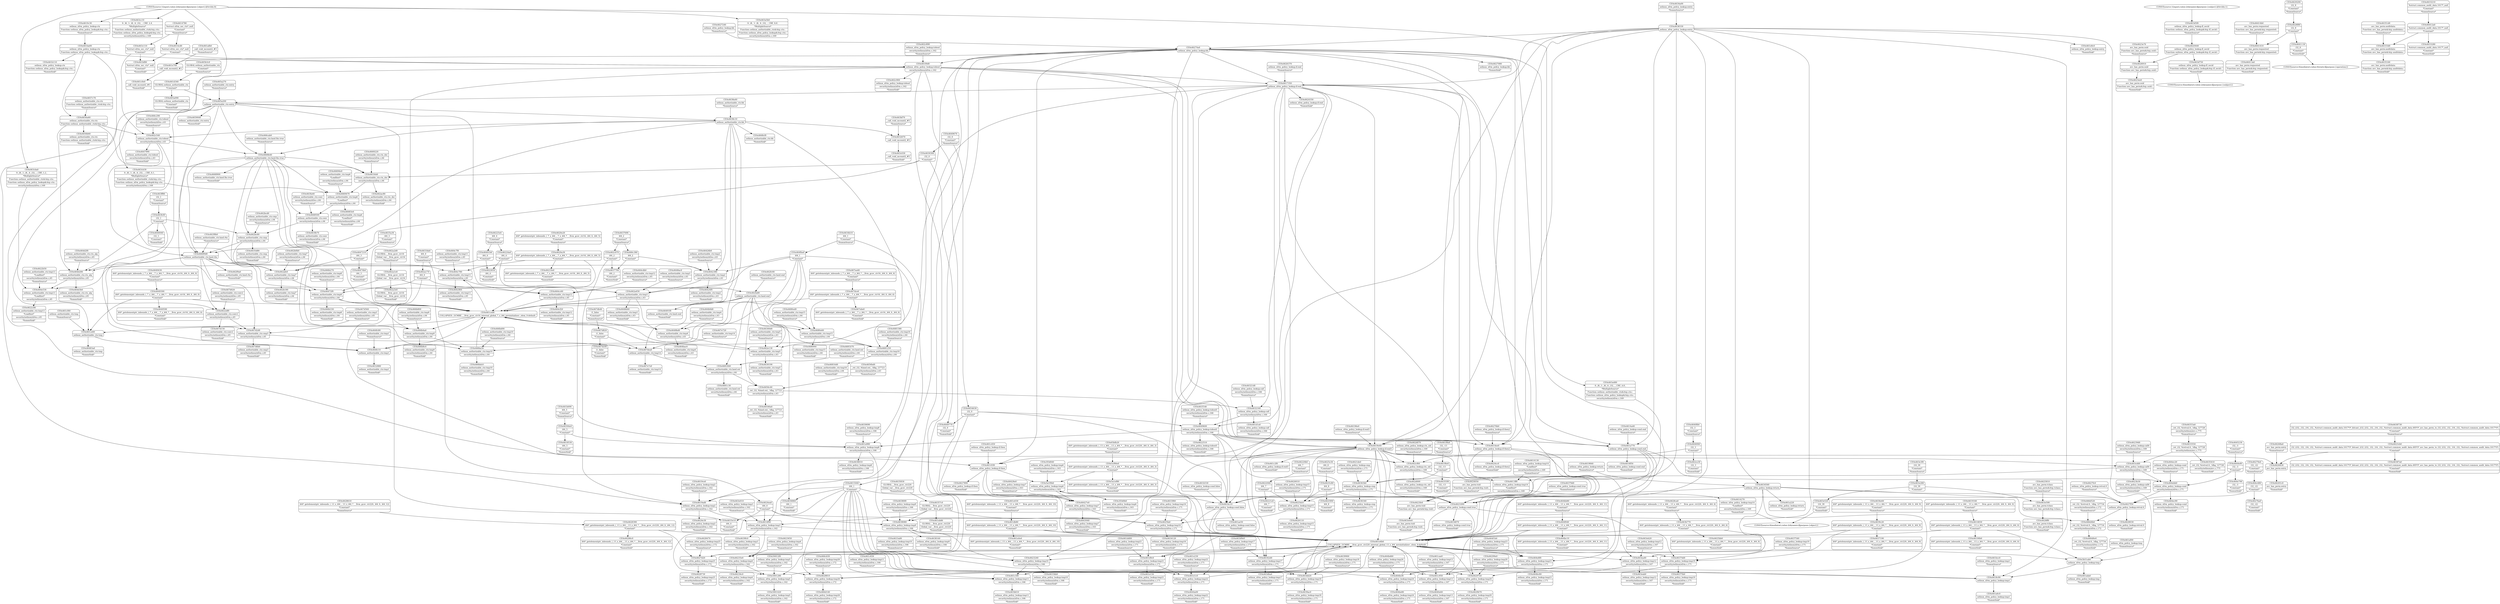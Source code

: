 digraph {
	CE0x4634a00 [shape=record,shape=Mrecord,label="{CE0x4634a00|selinux_xfrm_policy_lookup:entry|*SummSource*}"]
	CE0x461feb0 [shape=record,shape=Mrecord,label="{CE0x461feb0|selinux_authorizable_ctx:ctx_doi|security/selinux/xfrm.c,64}"]
	CE0x466cab0 [shape=record,shape=Mrecord,label="{CE0x466cab0|selinux_authorizable_ctx:land.lhs.true|*SummSource*}"]
	CE0x461e760 [shape=record,shape=Mrecord,label="{CE0x461e760|_call_void_mcount()_#3}"]
	CE0x46491f0 [shape=record,shape=Mrecord,label="{CE0x46491f0|selinux_authorizable_ctx:land.end|*SummSink*}"]
	CE0x464c780 [shape=record,shape=Mrecord,label="{CE0x464c780|selinux_authorizable_ctx:tmp11|security/selinux/xfrm.c,65}"]
	CE0x4620e20 [shape=record,shape=Mrecord,label="{CE0x4620e20|i64*_getelementptr_inbounds_(_7_x_i64_,_7_x_i64_*___llvm_gcov_ctr16,_i64_0,_i64_5)|*Constant*|*SummSource*}"]
	CE0x5cf90e0 [shape=record,shape=Mrecord,label="{CE0x5cf90e0|i64*_getelementptr_inbounds_(_13_x_i64_,_13_x_i64_*___llvm_gcov_ctr220,_i64_0,_i64_3)|*Constant*}"]
	CE0x4668500 [shape=record,shape=Mrecord,label="{CE0x4668500|selinux_authorizable_ctx:conv|security/selinux/xfrm.c,64}"]
	CE0x4638330 [shape=record,shape=Mrecord,label="{CE0x4638330|selinux_xfrm_policy_lookup:entry}"]
	CE0x461b530 [shape=record,shape=Mrecord,label="{CE0x461b530|selinux_xfrm_policy_lookup:cond.false|*SummSource*}"]
	CE0x465a200 [shape=record,shape=Mrecord,label="{CE0x465a200|selinux_authorizable_ctx:entry}"]
	CE0x462e130 [shape=record,shape=Mrecord,label="{CE0x462e130|selinux_authorizable_ctx:tmp5|security/selinux/xfrm.c,63}"]
	CE0x461f8a0 [shape=record,shape=Mrecord,label="{CE0x461f8a0|i32_-13|*Constant*|*SummSource*}"]
	CE0x4649590 [shape=record,shape=Mrecord,label="{CE0x4649590|i64*_getelementptr_inbounds_(_7_x_i64_,_7_x_i64_*___llvm_gcov_ctr16,_i64_0,_i64_0)|*Constant*|*SummSink*}"]
	CE0x4623fe0 [shape=record,shape=Mrecord,label="{CE0x4623fe0|avc_has_perm:tsid|Function::avc_has_perm&Arg::tsid::}"]
	CE0x462bcd0 [shape=record,shape=Mrecord,label="{CE0x462bcd0|selinux_authorizable_ctx:cmp|security/selinux/xfrm.c,64|*SummSource*}"]
	CE0x46689d0 [shape=record,shape=Mrecord,label="{CE0x46689d0|selinux_authorizable_ctx:land.rhs}"]
	CE0x462a170 [shape=record,shape=Mrecord,label="{CE0x462a170|i64_0|*Constant*}"]
	CE0x461ce60 [shape=record,shape=Mrecord,label="{CE0x461ce60|selinux_authorizable_ctx:tmp}"]
	CE0x50012f0 [shape=record,shape=Mrecord,label="{CE0x50012f0|selinux_xfrm_policy_lookup:tmp5|security/selinux/xfrm.c,162|*SummSource*}"]
	CE0x4614270 [shape=record,shape=Mrecord,label="{CE0x4614270|selinux_xfrm_policy_lookup:tmp14|*LoadInst*|security/selinux/xfrm.c,169|*SummSink*}"]
	CE0x4626110 [shape=record,shape=Mrecord,label="{CE0x4626110|selinux_xfrm_policy_lookup:tmp15|security/selinux/xfrm.c,171|*SummSink*}"]
	CE0x4638010 [shape=record,shape=Mrecord,label="{CE0x4638010|selinux_xfrm_policy_lookup:tmp8|security/selinux/xfrm.c,166|*SummSink*}"]
	CE0x4640f40 [shape=record,shape=Mrecord,label="{CE0x4640f40|i32_3|*Constant*}"]
	CE0x463bf70 [shape=record,shape=Mrecord,label="{CE0x463bf70|_call_void_mcount()_#3|*SummSource*}"]
	CE0x461f140 [shape=record,shape=Mrecord,label="{CE0x461f140|selinux_xfrm_policy_lookup:tobool1|security/selinux/xfrm.c,166|*SummSource*}"]
	CE0x4654630 [shape=record,shape=Mrecord,label="{CE0x4654630|i32_0|*Constant*}"]
	CE0x463e3f0 [shape=record,shape=Mrecord,label="{CE0x463e3f0|i16_39|*Constant*|*SummSource*}"]
	CE0x4614a40 [shape=record,shape=Mrecord,label="{CE0x4614a40|selinux_xfrm_policy_lookup:cond.end|*SummSource*}"]
	CE0x4648d40 [shape=record,shape=Mrecord,label="{CE0x4648d40|selinux_authorizable_ctx:tmp3|security/selinux/xfrm.c,63|*SummSink*}"]
	CE0x4632160 [shape=record,shape=Mrecord,label="{CE0x4632160|selinux_xfrm_policy_lookup:call|security/selinux/xfrm.c,166}"]
	CE0x4633bb0 [shape=record,shape=Mrecord,label="{CE0x4633bb0|selinux_xfrm_policy_lookup:tmp10|security/selinux/xfrm.c,166|*SummSink*}"]
	CE0x46274a0 [shape=record,shape=Mrecord,label="{CE0x46274a0|selinux_xfrm_policy_lookup:bb}"]
	CE0x46355f0 [shape=record,shape=Mrecord,label="{CE0x46355f0|i32_-13|*Constant*|*SummSink*}"]
	CE0x4635d80 [shape=record,shape=Mrecord,label="{CE0x4635d80|selinux_authorizable_ctx:cmp|security/selinux/xfrm.c,64|*SummSink*}"]
	CE0x4656bd0 [shape=record,shape=Mrecord,label="{CE0x4656bd0|_ret_i32_%land.ext,_!dbg_!27723|security/selinux/xfrm.c,63|*SummSource*}"]
	CE0x4648ac0 [shape=record,shape=Mrecord,label="{CE0x4648ac0|selinux_authorizable_ctx:tmp3|security/selinux/xfrm.c,63|*SummSource*}"]
	CE0x463e520 [shape=record,shape=Mrecord,label="{CE0x463e520|i16_39|*Constant*|*SummSink*}"]
	CE0x46220b0 [shape=record,shape=Mrecord,label="{CE0x46220b0|i64_7|*Constant*|*SummSource*}"]
	CE0x4634120 [shape=record,shape=Mrecord,label="{CE0x4634120|selinux_xfrm_policy_lookup:tmp16|security/selinux/xfrm.c,171|*SummSink*}"]
	CE0x461bcc0 [shape=record,shape=Mrecord,label="{CE0x461bcc0|selinux_xfrm_policy_lookup:tmp1|*SummSource*}"]
	CE0x4634870 [shape=record,shape=Mrecord,label="{CE0x4634870|selinux_xfrm_policy_lookup:cond.true|*SummSink*}"]
	CE0x5a1f0b0 [shape=record,shape=Mrecord,label="{CE0x5a1f0b0|selinux_xfrm_policy_lookup:tmp6|security/selinux/xfrm.c,163}"]
	CE0x4618f50 [shape=record,shape=Mrecord,label="{CE0x4618f50|selinux_xfrm_policy_lookup:cond.end|*SummSink*}"]
	CE0x461f6e0 [shape=record,shape=Mrecord,label="{CE0x461f6e0|i32_-13|*Constant*}"]
	CE0x4626910 [shape=record,shape=Mrecord,label="{CE0x4626910|avc_has_perm:ssid|Function::avc_has_perm&Arg::ssid::}"]
	CE0x464cdb0 [shape=record,shape=Mrecord,label="{CE0x464cdb0|selinux_authorizable_ctx:tmp12|security/selinux/xfrm.c,65|*SummSource*}"]
	CE0x4656b60 [shape=record,shape=Mrecord,label="{CE0x4656b60|selinux_authorizable_ctx:ctx|Function::selinux_authorizable_ctx&Arg::ctx::|*SummSink*}"]
	CE0x467dea0 [shape=record,shape=Mrecord,label="{CE0x467dea0|selinux_authorizable_ctx:tmp14}"]
	CE0x464ec90 [shape=record,shape=Mrecord,label="{CE0x464ec90|selinux_xfrm_policy_lookup:cond|security/selinux/xfrm.c,171|*SummSink*}"]
	CE0x461e1c0 [shape=record,shape=Mrecord,label="{CE0x461e1c0|selinux_xfrm_policy_lookup:tmp22|security/selinux/xfrm.c,171}"]
	CE0x467d150 [shape=record,shape=Mrecord,label="{CE0x467d150|selinux_authorizable_ctx:conv2|security/selinux/xfrm.c,65|*SummSink*}"]
	CE0x46239d0 [shape=record,shape=Mrecord,label="{CE0x46239d0|selinux_xfrm_policy_lookup:call4|security/selinux/xfrm.c,169|*SummSource*}"]
	CE0x461e0e0 [shape=record,shape=Mrecord,label="{CE0x461e0e0|i64*_getelementptr_inbounds_(_13_x_i64_,_13_x_i64_*___llvm_gcov_ctr220,_i64_0,_i64_10)|*Constant*|*SummSink*}"]
	CE0x461cae0 [shape=record,shape=Mrecord,label="{CE0x461cae0|selinux_xfrm_policy_lookup:tmp13|security/selinux/xfrm.c,167|*SummSource*}"]
	CE0x4632880 [shape=record,shape=Mrecord,label="{CE0x4632880|selinux_authorizable_ctx:tmp1|*SummSink*}"]
	CE0x463dba0 [shape=record,shape=Mrecord,label="{CE0x463dba0|selinux_xfrm_policy_lookup:tmp17|security/selinux/xfrm.c,171|*SummSink*}"]
	CE0x4637690 [shape=record,shape=Mrecord,label="{CE0x4637690|i64_2|*Constant*|*SummSource*}"]
	CE0x462d070 [shape=record,shape=Mrecord,label="{CE0x462d070|selinux_xfrm_policy_lookup:ctx_sid|security/selinux/xfrm.c,169|*SummSource*}"]
	CE0x4622510 [shape=record,shape=Mrecord,label="{CE0x4622510|selinux_xfrm_policy_lookup:tobool1|security/selinux/xfrm.c,166|*SummSink*}"]
	CE0x4620a30 [shape=record,shape=Mrecord,label="{CE0x4620a30|i64*_getelementptr_inbounds_(_7_x_i64_,_7_x_i64_*___llvm_gcov_ctr16,_i64_0,_i64_5)|*Constant*}"]
	CE0x4635a30 [shape=record,shape=Mrecord,label="{CE0x4635a30|i64_3|*Constant*|*SummSource*}"]
	CE0x466d6e0 [shape=record,shape=Mrecord,label="{CE0x466d6e0|_ret_i32_%retval.0,_!dbg_!27734|security/selinux/xfrm.c,172|*SummSink*}"]
	CE0x461e150 [shape=record,shape=Mrecord,label="{CE0x461e150|selinux_xfrm_policy_lookup:tmp21|security/selinux/xfrm.c,171|*SummSink*}"]
	CE0x462fa80 [shape=record,shape=Mrecord,label="{CE0x462fa80|selinux_authorizable_ctx:land.end}"]
	CE0x461ae50 [shape=record,shape=Mrecord,label="{CE0x461ae50|selinux_xfrm_policy_lookup:cond.false|*SummSink*}"]
	CE0x4619160 [shape=record,shape=Mrecord,label="{CE0x4619160|i64*_getelementptr_inbounds_(_13_x_i64_,_13_x_i64_*___llvm_gcov_ctr220,_i64_0,_i64_0)|*Constant*|*SummSource*}"]
	CE0x4627fc0 [shape=record,shape=Mrecord,label="{CE0x4627fc0|selinux_xfrm_policy_lookup:retval.0|*SummSource*}"]
	CE0x4620440 [shape=record,shape=Mrecord,label="{CE0x4620440|selinux_xfrm_policy_lookup:fl_secid|Function::selinux_xfrm_policy_lookup&Arg::fl_secid::}"]
	CE0x464bcf0 [shape=record,shape=Mrecord,label="{CE0x464bcf0|selinux_xfrm_policy_lookup:tmp24|security/selinux/xfrm.c,171}"]
	CE0x461c450 [shape=record,shape=Mrecord,label="{CE0x461c450|selinux_xfrm_policy_lookup:if.then|*SummSource*}"]
	CE0x461dd00 [shape=record,shape=Mrecord,label="{CE0x461dd00|selinux_xfrm_policy_lookup:tmp21|security/selinux/xfrm.c,171|*SummSource*}"]
	CE0x4618530 [shape=record,shape=Mrecord,label="{CE0x4618530|i64_5|*Constant*|*SummSink*}"]
	CE0x463e010 [shape=record,shape=Mrecord,label="{CE0x463e010|selinux_xfrm_policy_lookup:tmp3|security/selinux/xfrm.c,162|*SummSource*}"]
	CE0x461b690 [shape=record,shape=Mrecord,label="{CE0x461b690|i64_5|*Constant*|*SummSource*}"]
	CE0x464ec20 [shape=record,shape=Mrecord,label="{CE0x464ec20|selinux_xfrm_policy_lookup:cond|security/selinux/xfrm.c,171|*SummSource*}"]
	CE0x5a1ef80 [shape=record,shape=Mrecord,label="{CE0x5a1ef80|i64*_getelementptr_inbounds_(_13_x_i64_,_13_x_i64_*___llvm_gcov_ctr220,_i64_0,_i64_3)|*Constant*|*SummSink*}"]
	CE0x46299e0 [shape=record,shape=Mrecord,label="{CE0x46299e0|selinux_xfrm_policy_lookup:tmp20|security/selinux/xfrm.c,171|*SummSource*}"]
	CE0x462fc00 [shape=record,shape=Mrecord,label="{CE0x462fc00|selinux_authorizable_ctx:land.end|*SummSource*}"]
	CE0x4639ac0 [shape=record,shape=Mrecord,label="{CE0x4639ac0|selinux_xfrm_policy_lookup:tmp18|security/selinux/xfrm.c,171|*SummSink*}"]
	CE0x461c950 [shape=record,shape=Mrecord,label="{CE0x461c950|selinux_xfrm_policy_lookup:tmp13|security/selinux/xfrm.c,167}"]
	CE0x467d020 [shape=record,shape=Mrecord,label="{CE0x467d020|selinux_authorizable_ctx:conv2|security/selinux/xfrm.c,65|*SummSource*}"]
	CE0x461e030 [shape=record,shape=Mrecord,label="{CE0x461e030|i64*_getelementptr_inbounds_(_13_x_i64_,_13_x_i64_*___llvm_gcov_ctr220,_i64_0,_i64_10)|*Constant*|*SummSource*}"]
	CE0x4680f40 [shape=record,shape=Mrecord,label="{CE0x4680f40|selinux_authorizable_ctx:tmp15|security/selinux/xfrm.c,64|*SummSink*}"]
	CE0x46145f0 [shape=record,shape=Mrecord,label="{CE0x46145f0|selinux_xfrm_policy_lookup:if.then}"]
	CE0x462a3e0 [shape=record,shape=Mrecord,label="{CE0x462a3e0|GLOBAL:__llvm_gcov_ctr16|Global_var:__llvm_gcov_ctr16|*SummSink*}"]
	CE0x4649300 [shape=record,shape=Mrecord,label="{CE0x4649300|i64*_getelementptr_inbounds_(_7_x_i64_,_7_x_i64_*___llvm_gcov_ctr16,_i64_0,_i64_0)|*Constant*}"]
	CE0x4641410 [shape=record,shape=Mrecord,label="{CE0x4641410|avc_has_perm:requested|Function::avc_has_perm&Arg::requested::}"]
	CE0x462c900 [shape=record,shape=Mrecord,label="{CE0x462c900|selinux_xfrm_policy_lookup:tobool|security/selinux/xfrm.c,162|*SummSink*}"]
	CE0x4639c20 [shape=record,shape=Mrecord,label="{CE0x4639c20|i64*_getelementptr_inbounds_(_13_x_i64_,_13_x_i64_*___llvm_gcov_ctr220,_i64_0,_i64_9)|*Constant*}"]
	CE0x4633e10 [shape=record,shape=Mrecord,label="{CE0x4633e10|i64_0|*Constant*|*SummSink*}"]
	CE0x467dce0 [shape=record,shape=Mrecord,label="{CE0x467dce0|i64*_getelementptr_inbounds_(_7_x_i64_,_7_x_i64_*___llvm_gcov_ctr16,_i64_0,_i64_6)|*Constant*}"]
	CE0x463d5f0 [shape=record,shape=Mrecord,label="{CE0x463d5f0|selinux_xfrm_policy_lookup:fl_secid|Function::selinux_xfrm_policy_lookup&Arg::fl_secid::|*SummSource*}"]
	CE0x4636e60 [shape=record,shape=Mrecord,label="{CE0x4636e60|i64*_getelementptr_inbounds_(_13_x_i64_,_13_x_i64_*___llvm_gcov_ctr220,_i64_0,_i64_9)|*Constant*|*SummSource*}"]
	CE0x466b800 [shape=record,shape=Mrecord,label="{CE0x466b800|selinux_authorizable_ctx:tmp9|security/selinux/xfrm.c,64|*SummSource*}"]
	CE0x466cb50 [shape=record,shape=Mrecord,label="{CE0x466cb50|selinux_xfrm_policy_lookup:tmp26|security/selinux/xfrm.c,172|*SummSource*}"]
	CE0x4618c90 [shape=record,shape=Mrecord,label="{CE0x4618c90|selinux_xfrm_policy_lookup:tmp1}"]
	CE0x4640e60 [shape=record,shape=Mrecord,label="{CE0x4640e60|selinux_xfrm_policy_lookup:tmp13|security/selinux/xfrm.c,167|*SummSink*}"]
	CE0x466c290 [shape=record,shape=Mrecord,label="{CE0x466c290|selinux_authorizable_ctx:tobool|security/selinux/xfrm.c,63|*SummSource*}"]
	CE0x4633da0 [shape=record,shape=Mrecord,label="{CE0x4633da0|i64_0|*Constant*|*SummSource*}"]
	CE0x463c030 [shape=record,shape=Mrecord,label="{CE0x463c030|_call_void_mcount()_#3|*SummSink*}"]
	CE0x4668900 [shape=record,shape=Mrecord,label="{CE0x4668900|selinux_authorizable_ctx:land.lhs.true|*SummSink*}"]
	CE0x46424f0 [shape=record,shape=Mrecord,label="{CE0x46424f0|selinux_authorizable_ctx:tmp2|security/selinux/xfrm.c,63|*SummSink*}"]
	CE0x461c830 [shape=record,shape=Mrecord,label="{CE0x461c830|selinux_xfrm_policy_lookup:tmp11|security/selinux/xfrm.c,166|*SummSource*}"]
	CE0x4632670 [shape=record,shape=Mrecord,label="{CE0x4632670|_call_void_mcount()_#3}"]
	CE0x4633a80 [shape=record,shape=Mrecord,label="{CE0x4633a80|selinux_xfrm_policy_lookup:tmp10|security/selinux/xfrm.c,166|*SummSource*}"]
	CE0x4681250 [shape=record,shape=Mrecord,label="{CE0x4681250|selinux_authorizable_ctx:tmp16|security/selinux/xfrm.c,64}"]
	CE0x46483a0 [shape=record,shape=Mrecord,label="{CE0x46483a0|selinux_authorizable_ctx:tmp|*SummSink*}"]
	CE0x4647210 [shape=record,shape=Mrecord,label="{CE0x4647210|i64_3|*Constant*}"]
	CE0x46546a0 [shape=record,shape=Mrecord,label="{CE0x46546a0|_ret_i32_%land.ext,_!dbg_!27723|security/selinux/xfrm.c,63|*SummSink*}"]
	CE0x461a980 [shape=record,shape=Mrecord,label="{CE0x461a980|selinux_xfrm_policy_lookup:tmp8|security/selinux/xfrm.c,166}"]
	CE0x461bf80 [shape=record,shape=Mrecord,label="{CE0x461bf80|%struct.xfrm_sec_ctx*_null|*Constant*|*SummSink*}"]
	CE0x464be80 [shape=record,shape=Mrecord,label="{CE0x464be80|selinux_xfrm_policy_lookup:tmp24|security/selinux/xfrm.c,171|*SummSink*}"]
	CE0x466ba30 [shape=record,shape=Mrecord,label="{CE0x466ba30|selinux_authorizable_ctx:tmp10|security/selinux/xfrm.c,64}"]
	CE0x464cf20 [shape=record,shape=Mrecord,label="{CE0x464cf20|selinux_authorizable_ctx:tmp12|security/selinux/xfrm.c,65|*SummSink*}"]
	CE0x4627080 [shape=record,shape=Mrecord,label="{CE0x4627080|selinux_xfrm_policy_lookup:bb|*SummSink*}"]
	CE0x463eab0 [shape=record,shape=Mrecord,label="{CE0x463eab0|selinux_xfrm_policy_lookup:tmp12|security/selinux/xfrm.c,167|*SummSink*}"]
	CE0x4637540 [shape=record,shape=Mrecord,label="{CE0x4637540|selinux_xfrm_policy_lookup:tmp19|security/selinux/xfrm.c,171|*SummSource*}"]
	CE0x4614130 [shape=record,shape=Mrecord,label="{CE0x4614130|selinux_xfrm_policy_lookup:tmp14|*LoadInst*|security/selinux/xfrm.c,169|*SummSource*}"]
	"CONST[source:1(input),value:2(dynamic)][purpose:{object}][SrcIdx:0]"
	CE0x462c970 [shape=record,shape=Mrecord,label="{CE0x462c970|i64_2|*Constant*}"]
	CE0x464ebb0 [shape=record,shape=Mrecord,label="{CE0x464ebb0|selinux_xfrm_policy_lookup:cond|security/selinux/xfrm.c,171}"]
	CE0x463b610 [shape=record,shape=Mrecord,label="{CE0x463b610|selinux_xfrm_policy_lookup:tmp11|security/selinux/xfrm.c,166|*SummSink*}"]
	CE0x4669470 [shape=record,shape=Mrecord,label="{CE0x4669470|selinux_authorizable_ctx:tmp6|*LoadInst*|security/selinux/xfrm.c,64}"]
	CE0x4622650 [shape=record,shape=Mrecord,label="{CE0x4622650|i64_4|*Constant*|*SummSink*}"]
	CE0x4633550 [shape=record,shape=Mrecord,label="{CE0x4633550|_ret_i32_%retval.0,_!dbg_!27728|security/selinux/avc.c,775}"]
	CE0x46357c0 [shape=record,shape=Mrecord,label="{CE0x46357c0|GLOBAL:__llvm_gcov_ctr220|Global_var:__llvm_gcov_ctr220}"]
	CE0x462d000 [shape=record,shape=Mrecord,label="{CE0x462d000|selinux_xfrm_policy_lookup:ctx_sid|security/selinux/xfrm.c,169|*SummSink*}"]
	CE0x4619ce0 [shape=record,shape=Mrecord,label="{CE0x4619ce0|selinux_xfrm_policy_lookup:tmp2|security/selinux/xfrm.c,162|*SummSource*}"]
	CE0x46379d0 [shape=record,shape=Mrecord,label="{CE0x46379d0|selinux_xfrm_policy_lookup:cond.true|*SummSource*}"]
	CE0x4617350 [shape=record,shape=Mrecord,label="{CE0x4617350|selinux_xfrm_policy_lookup:if.end}"]
	CE0x46380f0 [shape=record,shape=Mrecord,label="{CE0x46380f0|selinux_xfrm_policy_lookup:tmp9|security/selinux/xfrm.c,166|*SummSource*}"]
	CE0x464fc80 [shape=record,shape=Mrecord,label="{CE0x464fc80|selinux_authorizable_ctx:tmp1|*SummSource*}"]
	CE0x467dc00 [shape=record,shape=Mrecord,label="{CE0x467dc00|i1_false|*Constant*|*SummSink*}"]
	CE0x462c890 [shape=record,shape=Mrecord,label="{CE0x462c890|selinux_xfrm_policy_lookup:tobool|security/selinux/xfrm.c,162|*SummSource*}"]
	CE0x4644ef0 [shape=record,shape=Mrecord,label="{CE0x4644ef0|i32_-3|*Constant*}"]
	CE0x4649770 [shape=record,shape=Mrecord,label="{CE0x4649770|i32_0|*Constant*|*SummSink*}"]
	CE0x4630190 [shape=record,shape=Mrecord,label="{CE0x4630190|selinux_authorizable_ctx:tmp5|security/selinux/xfrm.c,63|*SummSink*}"]
	CE0x4614cd0 [shape=record,shape=Mrecord,label="{CE0x4614cd0|%struct.xfrm_sec_ctx*_null|*Constant*}"]
	CE0x466b4a0 [shape=record,shape=Mrecord,label="{CE0x466b4a0|selinux_authorizable_ctx:tmp9|security/selinux/xfrm.c,64}"]
	CE0x467ebe0 [shape=record,shape=Mrecord,label="{CE0x467ebe0|i64*_getelementptr_inbounds_(_7_x_i64_,_7_x_i64_*___llvm_gcov_ctr16,_i64_0,_i64_6)|*Constant*|*SummSink*}"]
	CE0x462ce30 [shape=record,shape=Mrecord,label="{CE0x462ce30|i32_3|*Constant*|*SummSink*}"]
	CE0x464c7f0 [shape=record,shape=Mrecord,label="{CE0x464c7f0|selinux_authorizable_ctx:tmp11|security/selinux/xfrm.c,65|*SummSource*}"]
	CE0x4613ff0 [shape=record,shape=Mrecord,label="{CE0x4613ff0|selinux_xfrm_policy_lookup:tmp14|*LoadInst*|security/selinux/xfrm.c,169}"]
	CE0x46321d0 [shape=record,shape=Mrecord,label="{CE0x46321d0|selinux_xfrm_policy_lookup:call|security/selinux/xfrm.c,166|*SummSource*}"]
	CE0x4627ba0 [shape=record,shape=Mrecord,label="{CE0x4627ba0|i32_-22|*Constant*|*SummSink*}"]
	CE0x464d280 [shape=record,shape=Mrecord,label="{CE0x464d280|selinux_authorizable_ctx:ctx_alg|security/selinux/xfrm.c,65}"]
	CE0x46816d0 [shape=record,shape=Mrecord,label="{CE0x46816d0|selinux_authorizable_ctx:tmp16|security/selinux/xfrm.c,64|*SummSink*}"]
	CE0x4681840 [shape=record,shape=Mrecord,label="{CE0x4681840|selinux_authorizable_ctx:land.ext|security/selinux/xfrm.c,64}"]
	CE0x4636340 [shape=record,shape=Mrecord,label="{CE0x4636340|selinux_xfrm_policy_lookup:cmp|security/selinux/xfrm.c,171|*SummSink*}"]
	CE0x463cdd0 [shape=record,shape=Mrecord,label="{CE0x463cdd0|selinux_xfrm_policy_lookup:call4|security/selinux/xfrm.c,169}"]
	CE0x4623cb0 [shape=record,shape=Mrecord,label="{CE0x4623cb0|i32_(i32,_i32,_i16,_i32,_%struct.common_audit_data.1017*)*_bitcast_(i32_(i32,_i32,_i16,_i32,_%struct.common_audit_data.495*)*_avc_has_perm_to_i32_(i32,_i32,_i16,_i32,_%struct.common_audit_data.1017*)*)|*Constant*}"]
	CE0x464e790 [shape=record,shape=Mrecord,label="{CE0x464e790|i32_-3|*Constant*|*SummSink*}"]
	CE0x4614f90 [shape=record,shape=Mrecord,label="{CE0x4614f90|selinux_xfrm_policy_lookup:tmp3|security/selinux/xfrm.c,162}"]
	CE0x4657c70 [shape=record,shape=Mrecord,label="{CE0x4657c70|selinux_authorizable_ctx:ctx|Function::selinux_authorizable_ctx&Arg::ctx::|*SummSource*}"]
	CE0x4626370 [shape=record,shape=Mrecord,label="{CE0x4626370|selinux_xfrm_policy_lookup:if.end|*SummSource*}"]
	CE0x4624ea0 [shape=record,shape=Mrecord,label="{CE0x4624ea0|i64_0|*Constant*}"]
	CE0x4637700 [shape=record,shape=Mrecord,label="{CE0x4637700|i64_2|*Constant*|*SummSink*}"]
	CE0x4638730 [shape=record,shape=Mrecord,label="{CE0x4638730|i32_(i32,_i32,_i16,_i32,_%struct.common_audit_data.1017*)*_bitcast_(i32_(i32,_i32,_i16,_i32,_%struct.common_audit_data.495*)*_avc_has_perm_to_i32_(i32,_i32,_i16,_i32,_%struct.common_audit_data.1017*)*)|*Constant*|*SummSource*}"]
	CE0x4628470 [shape=record,shape=Mrecord,label="{CE0x4628470|selinux_xfrm_policy_lookup:tmp25|security/selinux/xfrm.c,172|*SummSource*}"]
	CE0x4634b10 [shape=record,shape=Mrecord,label="{CE0x4634b10|i64_1|*Constant*|*SummSource*}"]
	CE0x46427e0 [shape=record,shape=Mrecord,label="{CE0x46427e0|selinux_xfrm_policy_lookup:tmp7|security/selinux/xfrm.c,163}"]
	CE0x464d3b0 [shape=record,shape=Mrecord,label="{CE0x464d3b0|selinux_authorizable_ctx:ctx_alg|security/selinux/xfrm.c,65|*SummSink*}"]
	CE0x461a220 [shape=record,shape=Mrecord,label="{CE0x461a220|selinux_xfrm_policy_lookup:return|*SummSink*}"]
	CE0x461afb0 [shape=record,shape=Mrecord,label="{CE0x461afb0|_call_void_mcount()_#3|*SummSource*}"]
	CE0x464c480 [shape=record,shape=Mrecord,label="{CE0x464c480|i32_-22|*Constant*}"]
	CE0x46225e0 [shape=record,shape=Mrecord,label="{CE0x46225e0|i64_4|*Constant*|*SummSource*}"]
	CE0x46279e0 [shape=record,shape=Mrecord,label="{CE0x46279e0|i32_-22|*Constant*|*SummSource*}"]
	CE0x46683e0 [shape=record,shape=Mrecord,label="{CE0x46683e0|selinux_authorizable_ctx:tmp6|*LoadInst*|security/selinux/xfrm.c,64|*SummSink*}"]
	CE0x461ba00 [shape=record,shape=Mrecord,label="{CE0x461ba00|selinux_xfrm_policy_lookup:ctx|Function::selinux_xfrm_policy_lookup&Arg::ctx::}"]
	CE0x65bfb20 [shape=record,shape=Mrecord,label="{CE0x65bfb20|i64*_getelementptr_inbounds_(_13_x_i64_,_13_x_i64_*___llvm_gcov_ctr220,_i64_0,_i64_3)|*Constant*|*SummSource*}"]
	CE0x461db80 [shape=record,shape=Mrecord,label="{CE0x461db80|i64*_getelementptr_inbounds_(_13_x_i64_,_13_x_i64_*___llvm_gcov_ctr220,_i64_0,_i64_10)|*Constant*}"]
	CE0x463e0e0 [shape=record,shape=Mrecord,label="{CE0x463e0e0|avc_has_perm:tsid|Function::avc_has_perm&Arg::tsid::|*SummSink*}"]
	CE0x463fcf0 [shape=record,shape=Mrecord,label="{CE0x463fcf0|i32_1|*Constant*}"]
	CE0x4681b70 [shape=record,shape=Mrecord,label="{CE0x4681b70|selinux_authorizable_ctx:land.ext|security/selinux/xfrm.c,64|*SummSource*}"]
	CE0x46221e0 [shape=record,shape=Mrecord,label="{CE0x46221e0|i64_7|*Constant*|*SummSink*}"]
	CE0x4681c30 [shape=record,shape=Mrecord,label="{CE0x4681c30|selinux_authorizable_ctx:land.ext|security/selinux/xfrm.c,64|*SummSink*}"]
	CE0x4626010 [shape=record,shape=Mrecord,label="{CE0x4626010|selinux_xfrm_policy_lookup:tmp15|security/selinux/xfrm.c,171|*SummSource*}"]
	CE0x5b51ab0 [shape=record,shape=Mrecord,label="{CE0x5b51ab0|selinux_xfrm_policy_lookup:tmp}"]
	CE0x4627d20 [shape=record,shape=Mrecord,label="{CE0x4627d20|selinux_xfrm_policy_lookup:tmp25|security/selinux/xfrm.c,172}"]
	CE0x464bd60 [shape=record,shape=Mrecord,label="{CE0x464bd60|selinux_xfrm_policy_lookup:tmp24|security/selinux/xfrm.c,171|*SummSource*}"]
	CE0x463a5b0 [shape=record,shape=Mrecord,label="{CE0x463a5b0|0:_i8,_1:_i8,_4:_i32,_:_CRE_8,8_|*MultipleSource*|Function::selinux_authorizable_ctx&Arg::ctx::|Function::selinux_xfrm_policy_lookup&Arg::ctx::|security/selinux/xfrm.c,169}"]
	CE0x465a270 [shape=record,shape=Mrecord,label="{CE0x465a270|selinux_authorizable_ctx:entry|*SummSource*}"]
	CE0x4627f50 [shape=record,shape=Mrecord,label="{CE0x4627f50|selinux_xfrm_policy_lookup:retval.0}"]
	CE0x5001280 [shape=record,shape=Mrecord,label="{CE0x5001280|selinux_xfrm_policy_lookup:tmp5|security/selinux/xfrm.c,162}"]
	CE0x4635410 [shape=record,shape=Mrecord,label="{CE0x4635410|_ret_i32_%retval.0,_!dbg_!27728|security/selinux/avc.c,775|*SummSink*}"]
	CE0x462afe0 [shape=record,shape=Mrecord,label="{CE0x462afe0|selinux_authorizable_ctx:tmp7|security/selinux/xfrm.c,64}"]
	CE0x46413a0 [shape=record,shape=Mrecord,label="{CE0x46413a0|avc_has_perm:requested|Function::avc_has_perm&Arg::requested::|*SummSink*}"]
	CE0x4639fc0 [shape=record,shape=Mrecord,label="{CE0x4639fc0|selinux_xfrm_policy_lookup:tmp3|security/selinux/xfrm.c,162|*SummSink*}"]
	CE0x4614780 [shape=record,shape=Mrecord,label="{CE0x4614780|%struct.xfrm_sec_ctx*_null|*Constant*|*SummSource*}"]
	CE0x46426b0 [shape=record,shape=Mrecord,label="{CE0x46426b0|selinux_authorizable_ctx:tmp2|security/selinux/xfrm.c,63|*SummSource*}"]
	CE0x464bb80 [shape=record,shape=Mrecord,label="{CE0x464bb80|i64*_getelementptr_inbounds_(_13_x_i64_,_13_x_i64_*___llvm_gcov_ctr220,_i64_0,_i64_11)|*Constant*|*SummSource*}"]
	CE0x4628730 [shape=record,shape=Mrecord,label="{CE0x4628730|selinux_xfrm_policy_lookup:tmp25|security/selinux/xfrm.c,172|*SummSink*}"]
	CE0x4628390 [shape=record,shape=Mrecord,label="{CE0x4628390|i64*_getelementptr_inbounds_(_13_x_i64_,_13_x_i64_*___llvm_gcov_ctr220,_i64_0,_i64_12)|*Constant*}"]
	CE0x46375b0 [shape=record,shape=Mrecord,label="{CE0x46375b0|selinux_xfrm_policy_lookup:tmp19|security/selinux/xfrm.c,171|*SummSink*}"]
	CE0x4638c10 [shape=record,shape=Mrecord,label="{CE0x4638c10|selinux_authorizable_ctx:bb}"]
	CE0x5001420 [shape=record,shape=Mrecord,label="{CE0x5001420|selinux_xfrm_policy_lookup:tmp5|security/selinux/xfrm.c,162|*SummSink*}"]
	CE0x461d1a0 [shape=record,shape=Mrecord,label="{CE0x461d1a0|selinux_xfrm_policy_lookup:call|security/selinux/xfrm.c,166|*SummSink*}"]
	CE0x4633280 [shape=record,shape=Mrecord,label="{CE0x4633280|%struct.common_audit_data.1017*_null|*Constant*|*SummSink*}"]
	CE0x46276b0 [shape=record,shape=Mrecord,label="{CE0x46276b0|selinux_xfrm_policy_lookup:if.then2|*SummSource*}"]
	CE0x462cf60 [shape=record,shape=Mrecord,label="{CE0x462cf60|selinux_xfrm_policy_lookup:ctx_sid|security/selinux/xfrm.c,169}"]
	CE0x46333d0 [shape=record,shape=Mrecord,label="{CE0x46333d0|avc_has_perm:auditdata|Function::avc_has_perm&Arg::auditdata::}"]
	CE0x46472f0 [shape=record,shape=Mrecord,label="{CE0x46472f0|selinux_authorizable_ctx:tmp8|security/selinux/xfrm.c,64}"]
	CE0x461cf40 [shape=record,shape=Mrecord,label="{CE0x461cf40|selinux_authorizable_ctx:tmp|*SummSource*}"]
	CE0x46196e0 [shape=record,shape=Mrecord,label="{CE0x46196e0|selinux_xfrm_policy_lookup:if.end3|*SummSource*}"]
	CE0x464bc10 [shape=record,shape=Mrecord,label="{CE0x464bc10|i64*_getelementptr_inbounds_(_13_x_i64_,_13_x_i64_*___llvm_gcov_ctr220,_i64_0,_i64_11)|*Constant*|*SummSink*}"]
	CE0x462f8b0 [shape=record,shape=Mrecord,label="{CE0x462f8b0|selinux_authorizable_ctx:land.rhs|*SummSource*}"]
	CE0x461a6c0 [shape=record,shape=Mrecord,label="{CE0x461a6c0|selinux_xfrm_policy_lookup:tmp1|*SummSink*}"]
	CE0x463d9e0 [shape=record,shape=Mrecord,label="{CE0x463d9e0|selinux_xfrm_policy_lookup:tmp17|security/selinux/xfrm.c,171|*SummSource*}"]
	CE0x464bac0 [shape=record,shape=Mrecord,label="{CE0x464bac0|selinux_authorizable_ctx:tmp4|security/selinux/xfrm.c,63|*SummSink*}"]
	"CONST[source:1(input),value:2(dynamic)][purpose:{subject}][SrcIdx:1]"
	CE0x46300d0 [shape=record,shape=Mrecord,label="{CE0x46300d0|selinux_authorizable_ctx:tmp5|security/selinux/xfrm.c,63|*SummSource*}"]
	CE0x463d750 [shape=record,shape=Mrecord,label="{CE0x463d750|selinux_xfrm_policy_lookup:fl_secid|Function::selinux_xfrm_policy_lookup&Arg::fl_secid::|*SummSink*}"]
	CE0x4628ff0 [shape=record,shape=Mrecord,label="{CE0x4628ff0|avc_has_perm:tclass|Function::avc_has_perm&Arg::tclass::|*SummSink*}"]
	CE0x46304e0 [shape=record,shape=Mrecord,label="{CE0x46304e0|i64_5|*Constant*}"]
	CE0x4649430 [shape=record,shape=Mrecord,label="{CE0x4649430|i64*_getelementptr_inbounds_(_7_x_i64_,_7_x_i64_*___llvm_gcov_ctr16,_i64_0,_i64_0)|*Constant*|*SummSource*}"]
	CE0x4614ee0 [shape=record,shape=Mrecord,label="{CE0x4614ee0|selinux_xfrm_policy_lookup:if.then2}"]
	CE0x4628610 [shape=record,shape=Mrecord,label="{CE0x4628610|i64*_getelementptr_inbounds_(_13_x_i64_,_13_x_i64_*___llvm_gcov_ctr220,_i64_0,_i64_12)|*Constant*|*SummSource*}"]
	CE0x4629200 [shape=record,shape=Mrecord,label="{CE0x4629200|i32_8|*Constant*|*SummSource*}"]
	CE0x461e230 [shape=record,shape=Mrecord,label="{CE0x461e230|selinux_xfrm_policy_lookup:tmp22|security/selinux/xfrm.c,171|*SummSource*}"]
	CE0x4625e30 [shape=record,shape=Mrecord,label="{CE0x4625e30|i64_8|*Constant*|*SummSource*}"]
	CE0x464cc60 [shape=record,shape=Mrecord,label="{CE0x464cc60|selinux_authorizable_ctx:tmp12|security/selinux/xfrm.c,65}"]
	CE0x4647990 [shape=record,shape=Mrecord,label="{CE0x4647990|selinux_authorizable_ctx:tobool|security/selinux/xfrm.c,63|*SummSink*}"]
	CE0x461ada0 [shape=record,shape=Mrecord,label="{CE0x461ada0|selinux_xfrm_policy_lookup:tmp|*SummSink*}"]
	CE0x46351d0 [shape=record,shape=Mrecord,label="{CE0x46351d0|avc_has_perm:auditdata|Function::avc_has_perm&Arg::auditdata::|*SummSource*}"]
	CE0x4619e40 [shape=record,shape=Mrecord,label="{CE0x4619e40|selinux_xfrm_policy_lookup:if.end3}"]
	CE0x4623e70 [shape=record,shape=Mrecord,label="{CE0x4623e70|avc_has_perm:ssid|Function::avc_has_perm&Arg::ssid::|*SummSource*}"]
	CE0x467e720 [shape=record,shape=Mrecord,label="{CE0x467e720|selinux_authorizable_ctx:tmp14|*SummSource*}"]
	CE0x461eb80 [shape=record,shape=Mrecord,label="{CE0x461eb80|GLOBAL:__llvm_gcov_ctr220|Global_var:__llvm_gcov_ctr220|*SummSink*}"]
	CE0x466d4b0 [shape=record,shape=Mrecord,label="{CE0x466d4b0|_ret_i32_%retval.0,_!dbg_!27734|security/selinux/xfrm.c,172}"]
	CE0x46387a0 [shape=record,shape=Mrecord,label="{CE0x46387a0|i32_(i32,_i32,_i16,_i32,_%struct.common_audit_data.1017*)*_bitcast_(i32_(i32,_i32,_i16,_i32,_%struct.common_audit_data.495*)*_avc_has_perm_to_i32_(i32,_i32,_i16,_i32,_%struct.common_audit_data.1017*)*)|*Constant*|*SummSink*}"]
	CE0x464e8f0 [shape=record,shape=Mrecord,label="{CE0x464e8f0|selinux_xfrm_policy_lookup:tmp23|security/selinux/xfrm.c,171}"]
	CE0x462ac80 [shape=record,shape=Mrecord,label="{CE0x462ac80|selinux_authorizable_ctx:ctx_doi|security/selinux/xfrm.c,64|*SummSink*}"]
	CE0x46286c0 [shape=record,shape=Mrecord,label="{CE0x46286c0|i64*_getelementptr_inbounds_(_13_x_i64_,_13_x_i64_*___llvm_gcov_ctr220,_i64_0,_i64_12)|*Constant*|*SummSink*}"]
	CE0x464e530 [shape=record,shape=Mrecord,label="{CE0x464e530|selinux_authorizable_ctx:tmp13|*LoadInst*|security/selinux/xfrm.c,65}"]
	CE0x4668cf0 [shape=record,shape=Mrecord,label="{CE0x4668cf0|selinux_authorizable_ctx:bb|*SummSink*}"]
	CE0x463e590 [shape=record,shape=Mrecord,label="{CE0x463e590|avc_has_perm:tclass|Function::avc_has_perm&Arg::tclass::}"]
	CE0x4656a60 [shape=record,shape=Mrecord,label="{CE0x4656a60|selinux_authorizable_ctx:ctx|Function::selinux_authorizable_ctx&Arg::ctx::}"]
	CE0x4638080 [shape=record,shape=Mrecord,label="{CE0x4638080|selinux_xfrm_policy_lookup:tmp9|security/selinux/xfrm.c,166}"]
	CE0x462bc60 [shape=record,shape=Mrecord,label="{CE0x462bc60|selinux_authorizable_ctx:cmp|security/selinux/xfrm.c,64}"]
	CE0x463ff80 [shape=record,shape=Mrecord,label="{CE0x463ff80|i32_1|*Constant*|*SummSource*}"]
	CE0x46268a0 [shape=record,shape=Mrecord,label="{CE0x46268a0|avc_has_perm:entry|*SummSource*}"]
	CE0x4623ee0 [shape=record,shape=Mrecord,label="{CE0x4623ee0|avc_has_perm:ssid|Function::avc_has_perm&Arg::ssid::|*SummSink*}"]
	CE0x4625bb0 [shape=record,shape=Mrecord,label="{CE0x4625bb0|i64*_getelementptr_inbounds_(_13_x_i64_,_13_x_i64_*___llvm_gcov_ctr220,_i64_0,_i64_6)|*Constant*|*SummSink*}"]
	CE0x46236c0 [shape=record,shape=Mrecord,label="{CE0x46236c0|selinux_xfrm_policy_lookup:tmp4|security/selinux/xfrm.c,162|*SummSink*}"]
	CE0x46401b0 [shape=record,shape=Mrecord,label="{CE0x46401b0|i64_4|*Constant*}"]
	CE0x463cb30 [shape=record,shape=Mrecord,label="{CE0x463cb30|0:_i8,_1:_i8,_4:_i32,_:_CRE_0,1_|*MultipleSource*|Function::selinux_authorizable_ctx&Arg::ctx::|Function::selinux_xfrm_policy_lookup&Arg::ctx::|security/selinux/xfrm.c,169}"]
	CE0x462c540 [shape=record,shape=Mrecord,label="{CE0x462c540|selinux_authorizable_ctx:tobool|security/selinux/xfrm.c,63}"]
	CE0x461af00 [shape=record,shape=Mrecord,label="{CE0x461af00|selinux_xfrm_policy_lookup:tmp|*SummSource*}"]
	CE0x4624e30 [shape=record,shape=Mrecord,label="{CE0x4624e30|selinux_xfrm_policy_lookup:tmp2|security/selinux/xfrm.c,162|*SummSink*}"]
	CE0x463e280 [shape=record,shape=Mrecord,label="{CE0x463e280|i16_39|*Constant*}"]
	CE0x4623240 [shape=record,shape=Mrecord,label="{CE0x4623240|selinux_xfrm_policy_lookup:tmp10|security/selinux/xfrm.c,166}"]
	CE0x46297e0 [shape=record,shape=Mrecord,label="{CE0x46297e0|selinux_xfrm_policy_lookup:tmp20|security/selinux/xfrm.c,171}"]
	CE0x4622040 [shape=record,shape=Mrecord,label="{CE0x4622040|i64_7|*Constant*}"]
	CE0x4621de0 [shape=record,shape=Mrecord,label="{CE0x4621de0|selinux_xfrm_policy_lookup:cmp|security/selinux/xfrm.c,171|*SummSource*}"]
	CE0x465a090 [shape=record,shape=Mrecord,label="{CE0x465a090|GLOBAL:selinux_authorizable_ctx|*Constant*|*SummSink*}"]
	CE0x463b770 [shape=record,shape=Mrecord,label="{CE0x463b770|i64*_getelementptr_inbounds_(_13_x_i64_,_13_x_i64_*___llvm_gcov_ctr220,_i64_0,_i64_6)|*Constant*}"]
	CE0x462a1e0 [shape=record,shape=Mrecord,label="{CE0x462a1e0|GLOBAL:__llvm_gcov_ctr16|Global_var:__llvm_gcov_ctr16}"]
	CE0x4622c80 [shape=record,shape=Mrecord,label="{CE0x4622c80|selinux_authorizable_ctx:tmp13|*LoadInst*|security/selinux/xfrm.c,65|*SummSink*}"]
	CE0x4628f80 [shape=record,shape=Mrecord,label="{CE0x4628f80|i32_8|*Constant*}"]
	CE0x4622df0 [shape=record,shape=Mrecord,label="{CE0x4622df0|selinux_authorizable_ctx:conv2|security/selinux/xfrm.c,65}"]
	CE0x462f9a0 [shape=record,shape=Mrecord,label="{CE0x462f9a0|selinux_authorizable_ctx:land.rhs|*SummSink*}"]
	CE0x466d140 [shape=record,shape=Mrecord,label="{CE0x466d140|selinux_xfrm_policy_lookup:tmp26|security/selinux/xfrm.c,172|*SummSink*}"]
	CE0x4629b70 [shape=record,shape=Mrecord,label="{CE0x4629b70|selinux_xfrm_policy_lookup:tmp20|security/selinux/xfrm.c,171|*SummSink*}"]
	CE0x461c5f0 [shape=record,shape=Mrecord,label="{CE0x461c5f0|selinux_xfrm_policy_lookup:tmp11|security/selinux/xfrm.c,166}"]
	CE0x466bdc0 [shape=record,shape=Mrecord,label="{CE0x466bdc0|selinux_authorizable_ctx:tmp10|security/selinux/xfrm.c,64|*SummSink*}"]
	CE0x463ea40 [shape=record,shape=Mrecord,label="{CE0x463ea40|selinux_xfrm_policy_lookup:tmp12|security/selinux/xfrm.c,167}"]
	CE0x46224a0 [shape=record,shape=Mrecord,label="{CE0x46224a0|i64_4|*Constant*}"]
	CE0x463cba0 [shape=record,shape=Mrecord,label="{CE0x463cba0|0:_i8,_1:_i8,_4:_i32,_:_CRE_1,2_|*MultipleSource*|Function::selinux_authorizable_ctx&Arg::ctx::|Function::selinux_xfrm_policy_lookup&Arg::ctx::|security/selinux/xfrm.c,169}"]
	CE0x46363b0 [shape=record,shape=Mrecord,label="{CE0x46363b0|selinux_xfrm_policy_lookup:cmp|security/selinux/xfrm.c,171}"]
	CE0x4622b50 [shape=record,shape=Mrecord,label="{CE0x4622b50|selinux_authorizable_ctx:tmp13|*LoadInst*|security/selinux/xfrm.c,65|*SummSource*}"]
	CE0x4680ed0 [shape=record,shape=Mrecord,label="{CE0x4680ed0|selinux_authorizable_ctx:tmp15|security/selinux/xfrm.c,64|*SummSource*}"]
	CE0x4623650 [shape=record,shape=Mrecord,label="{CE0x4623650|selinux_xfrm_policy_lookup:tmp4|security/selinux/xfrm.c,162|*SummSource*}"]
	CE0x4643040 [shape=record,shape=Mrecord,label="{CE0x4643040|selinux_xfrm_policy_lookup:tmp7|security/selinux/xfrm.c,163|*SummSink*}"]
	CE0x4623b30 [shape=record,shape=Mrecord,label="{CE0x4623b30|selinux_xfrm_policy_lookup:call4|security/selinux/xfrm.c,169|*SummSink*}"]
	CE0x461bc10 [shape=record,shape=Mrecord,label="{CE0x461bc10|selinux_xfrm_policy_lookup:cond.false}"]
	CE0x4656c40 [shape=record,shape=Mrecord,label="{CE0x4656c40|_ret_i32_%land.ext,_!dbg_!27723|security/selinux/xfrm.c,63}"]
	CE0x461e6b0 [shape=record,shape=Mrecord,label="{CE0x461e6b0|COLLAPSED:_GCMRE___llvm_gcov_ctr220_internal_global_13_x_i64_zeroinitializer:_elem_0:default:}"]
	CE0x464c860 [shape=record,shape=Mrecord,label="{CE0x464c860|selinux_authorizable_ctx:tmp11|security/selinux/xfrm.c,65|*SummSink*}"]
	CE0x4649600 [shape=record,shape=Mrecord,label="{CE0x4649600|selinux_xfrm_policy_lookup:tobool1|security/selinux/xfrm.c,166}"]
	CE0x461e8c0 [shape=record,shape=Mrecord,label="{CE0x461e8c0|selinux_xfrm_policy_lookup:entry|*SummSink*}"]
	CE0x4635830 [shape=record,shape=Mrecord,label="{CE0x4635830|GLOBAL:__llvm_gcov_ctr220|Global_var:__llvm_gcov_ctr220|*SummSource*}"]
	CE0x4668b40 [shape=record,shape=Mrecord,label="{CE0x4668b40|selinux_authorizable_ctx:land.lhs.true}"]
	CE0x4627240 [shape=record,shape=Mrecord,label="{CE0x4627240|selinux_xfrm_policy_lookup:bb|*SummSource*}"]
	CE0x4639900 [shape=record,shape=Mrecord,label="{CE0x4639900|selinux_xfrm_policy_lookup:tmp18|security/selinux/xfrm.c,171|*SummSource*}"]
	CE0x466bd00 [shape=record,shape=Mrecord,label="{CE0x466bd00|selinux_authorizable_ctx:tmp10|security/selinux/xfrm.c,64|*SummSource*}"]
	CE0x466d520 [shape=record,shape=Mrecord,label="{CE0x466d520|_ret_i32_%retval.0,_!dbg_!27734|security/selinux/xfrm.c,172|*SummSource*}"]
	CE0x4625fa0 [shape=record,shape=Mrecord,label="{CE0x4625fa0|selinux_xfrm_policy_lookup:tmp16|security/selinux/xfrm.c,171}"]
	CE0x463fb70 [shape=record,shape=Mrecord,label="{CE0x463fb70|selinux_authorizable_ctx:conv|security/selinux/xfrm.c,64|*SummSink*}"]
	CE0x464d2f0 [shape=record,shape=Mrecord,label="{CE0x464d2f0|selinux_authorizable_ctx:ctx_alg|security/selinux/xfrm.c,65|*SummSource*}"]
	CE0x4625c80 [shape=record,shape=Mrecord,label="{CE0x4625c80|i64_8|*Constant*}"]
	CE0x464bc80 [shape=record,shape=Mrecord,label="{CE0x464bc80|selinux_xfrm_policy_lookup:tmp23|security/selinux/xfrm.c,171|*SummSink*}"]
	CE0x461b110 [shape=record,shape=Mrecord,label="{CE0x461b110|selinux_xfrm_policy_lookup:ctx|Function::selinux_xfrm_policy_lookup&Arg::ctx::|*SummSink*}"]
	CE0x461c2f0 [shape=record,shape=Mrecord,label="{CE0x461c2f0|selinux_xfrm_policy_lookup:if.end3|*SummSink*}"]
	CE0x461a770 [shape=record,shape=Mrecord,label="{CE0x461a770|selinux_xfrm_policy_lookup:cond.end}"]
	CE0x46694e0 [shape=record,shape=Mrecord,label="{CE0x46694e0|selinux_authorizable_ctx:tmp6|*LoadInst*|security/selinux/xfrm.c,64|*SummSource*}"]
	CE0x466b330 [shape=record,shape=Mrecord,label="{CE0x466b330|selinux_authorizable_ctx:tmp8|security/selinux/xfrm.c,64|*SummSink*}"]
	CE0x4645230 [shape=record,shape=Mrecord,label="{CE0x4645230|i32_-3|*Constant*|*SummSource*}"]
	CE0x4637190 [shape=record,shape=Mrecord,label="{CE0x4637190|i64*_getelementptr_inbounds_(_13_x_i64_,_13_x_i64_*___llvm_gcov_ctr220,_i64_0,_i64_9)|*Constant*|*SummSink*}"]
	CE0x4638160 [shape=record,shape=Mrecord,label="{CE0x4638160|selinux_xfrm_policy_lookup:tmp9|security/selinux/xfrm.c,166|*SummSink*}"]
	CE0x466c380 [shape=record,shape=Mrecord,label="{CE0x466c380|i64_2|*Constant*}"]
	CE0x467ea40 [shape=record,shape=Mrecord,label="{CE0x467ea40|i64*_getelementptr_inbounds_(_7_x_i64_,_7_x_i64_*___llvm_gcov_ctr16,_i64_0,_i64_6)|*Constant*|*SummSource*}"]
	CE0x4635160 [shape=record,shape=Mrecord,label="{CE0x4635160|avc_has_perm:auditdata|Function::avc_has_perm&Arg::auditdata::|*SummSink*}"]
	CE0x46342d0 [shape=record,shape=Mrecord,label="{CE0x46342d0|selinux_xfrm_policy_lookup:tmp17|security/selinux/xfrm.c,171}"]
	CE0x4624050 [shape=record,shape=Mrecord,label="{CE0x4624050|avc_has_perm:tsid|Function::avc_has_perm&Arg::tsid::|*SummSource*}"]
	CE0x467e7e0 [shape=record,shape=Mrecord,label="{CE0x467e7e0|selinux_authorizable_ctx:tmp14|*SummSink*}"]
	CE0x4627890 [shape=record,shape=Mrecord,label="{CE0x4627890|selinux_xfrm_policy_lookup:if.then|*SummSink*}"]
	CE0x467db40 [shape=record,shape=Mrecord,label="{CE0x467db40|i1_false|*Constant*|*SummSource*}"]
	CE0x463c110 [shape=record,shape=Mrecord,label="{CE0x463c110|%struct.xfrm_sec_ctx*_null|*Constant*}"]
	CE0x463cc10 [shape=record,shape=Mrecord,label="{CE0x463cc10|0:_i8,_1:_i8,_4:_i32,_:_CRE_2,4_|*MultipleSource*|Function::selinux_authorizable_ctx&Arg::ctx::|Function::selinux_xfrm_policy_lookup&Arg::ctx::|security/selinux/xfrm.c,169}"]
	CE0x463fa40 [shape=record,shape=Mrecord,label="{CE0x463fa40|selinux_authorizable_ctx:conv|security/selinux/xfrm.c,64|*SummSource*}"]
	CE0x4619840 [shape=record,shape=Mrecord,label="{CE0x4619840|selinux_xfrm_policy_lookup:return|*SummSource*}"]
	"CONST[source:0(mediator),value:0(static)][purpose:{operation}]"
	CE0x4624350 [shape=record,shape=Mrecord,label="{CE0x4624350|selinux_xfrm_policy_lookup:if.end|*SummSink*}"]
	CE0x464fba0 [shape=record,shape=Mrecord,label="{CE0x464fba0|i64_1|*Constant*}"]
	CE0x4649670 [shape=record,shape=Mrecord,label="{CE0x4649670|i32_0|*Constant*|*SummSource*}"]
	CE0x46428e0 [shape=record,shape=Mrecord,label="{CE0x46428e0|selinux_xfrm_policy_lookup:tmp7|security/selinux/xfrm.c,163|*SummSource*}"]
	CE0x464b9d0 [shape=record,shape=Mrecord,label="{CE0x464b9d0|selinux_authorizable_ctx:tmp4|security/selinux/xfrm.c,63|*SummSource*}"]
	CE0x4628810 [shape=record,shape=Mrecord,label="{CE0x4628810|selinux_xfrm_policy_lookup:tmp26|security/selinux/xfrm.c,172}"]
	CE0x46374d0 [shape=record,shape=Mrecord,label="{CE0x46374d0|selinux_xfrm_policy_lookup:tmp19|security/selinux/xfrm.c,171}"]
	CE0x4638a40 [shape=record,shape=Mrecord,label="{CE0x4638a40|selinux_authorizable_ctx:bb|*SummSource*}"]
	CE0x4630690 [shape=record,shape=Mrecord,label="{CE0x4630690|selinux_xfrm_policy_lookup:tmp8|security/selinux/xfrm.c,166|*SummSource*}"]
	CE0x4659040 [shape=record,shape=Mrecord,label="{CE0x4659040|selinux_authorizable_ctx:entry|*SummSink*}"]
	CE0x461d9c0 [shape=record,shape=Mrecord,label="{CE0x461d9c0|selinux_xfrm_policy_lookup:tmp21|security/selinux/xfrm.c,171}"]
	CE0x4680e60 [shape=record,shape=Mrecord,label="{CE0x4680e60|selinux_authorizable_ctx:tmp15|security/selinux/xfrm.c,64}"]
	CE0x4614830 [shape=record,shape=Mrecord,label="{CE0x4614830|i64*_getelementptr_inbounds_(_13_x_i64_,_13_x_i64_*___llvm_gcov_ctr220,_i64_0,_i64_0)|*Constant*}"]
	CE0x462b180 [shape=record,shape=Mrecord,label="{CE0x462b180|selinux_authorizable_ctx:tmp7|security/selinux/xfrm.c,64|*SummSink*}"]
	CE0x4625f00 [shape=record,shape=Mrecord,label="{CE0x4625f00|i64_8|*Constant*|*SummSink*}"]
	CE0x4644a00 [shape=record,shape=Mrecord,label="{CE0x4644a00|selinux_xfrm_policy_lookup:tmp22|security/selinux/xfrm.c,171|*SummSink*}"]
	CE0x467d6b0 [shape=record,shape=Mrecord,label="{CE0x467d6b0|selinux_authorizable_ctx:cmp3|security/selinux/xfrm.c,65|*SummSink*}"]
	CE0x463dd20 [shape=record,shape=Mrecord,label="{CE0x463dd20|selinux_xfrm_policy_lookup:tmp18|security/selinux/xfrm.c,171}"]
	CE0x46190b0 [shape=record,shape=Mrecord,label="{CE0x46190b0|i64*_getelementptr_inbounds_(_13_x_i64_,_13_x_i64_*___llvm_gcov_ctr220,_i64_0,_i64_0)|*Constant*|*SummSink*}"]
	CE0x4630300 [shape=record,shape=Mrecord,label="{CE0x4630300|i32_0|*Constant*}"]
	CE0x464fc10 [shape=record,shape=Mrecord,label="{CE0x464fc10|selinux_authorizable_ctx:tmp1}"]
	CE0x461f0d0 [shape=record,shape=Mrecord,label="{CE0x461f0d0|selinux_xfrm_policy_lookup:tobool|security/selinux/xfrm.c,162}"]
	CE0x4624cc0 [shape=record,shape=Mrecord,label="{CE0x4624cc0|selinux_xfrm_policy_lookup:if.then2|*SummSink*}"]
	CE0x4625810 [shape=record,shape=Mrecord,label="{CE0x4625810|avc_has_perm:tclass|Function::avc_has_perm&Arg::tclass::|*SummSource*}"]
	CE0x461c0e0 [shape=record,shape=Mrecord,label="{CE0x461c0e0|_call_void_mcount()_#3|*SummSink*}"]
	CE0x46210e0 [shape=record,shape=Mrecord,label="{CE0x46210e0|i64*_getelementptr_inbounds_(_7_x_i64_,_7_x_i64_*___llvm_gcov_ctr16,_i64_0,_i64_5)|*Constant*|*SummSink*}"]
	CE0x461d340 [shape=record,shape=Mrecord,label="{CE0x461d340|GLOBAL:selinux_authorizable_ctx|*Constant*}"]
	"CONST[source:0(mediator),value:2(dynamic)][purpose:{object}]"
	CE0x463eb20 [shape=record,shape=Mrecord,label="{CE0x463eb20|selinux_xfrm_policy_lookup:tmp12|security/selinux/xfrm.c,167|*SummSource*}"]
	CE0x4640fb0 [shape=record,shape=Mrecord,label="{CE0x4640fb0|i32_3|*Constant*|*SummSource*}"]
	CE0x467d560 [shape=record,shape=Mrecord,label="{CE0x467d560|selinux_authorizable_ctx:cmp3|security/selinux/xfrm.c,65|*SummSource*}"]
	CE0x4615040 [shape=record,shape=Mrecord,label="{CE0x4615040|i64_1|*Constant*}"]
	CE0x4628030 [shape=record,shape=Mrecord,label="{CE0x4628030|selinux_xfrm_policy_lookup:retval.0|*SummSink*}"]
	CE0x4633210 [shape=record,shape=Mrecord,label="{CE0x4633210|%struct.common_audit_data.1017*_null|*Constant*|*SummSource*}"]
	CE0x4625dc0 [shape=record,shape=Mrecord,label="{CE0x4625dc0|selinux_xfrm_policy_lookup:tmp15|security/selinux/xfrm.c,171}"]
	CE0x462a2d0 [shape=record,shape=Mrecord,label="{CE0x462a2d0|GLOBAL:__llvm_gcov_ctr16|Global_var:__llvm_gcov_ctr16|*SummSource*}"]
	CE0x46412a0 [shape=record,shape=Mrecord,label="{CE0x46412a0|%struct.common_audit_data.1017*_null|*Constant*}"]
	CE0x463a480 [shape=record,shape=Mrecord,label="{CE0x463a480|0:_i8,_1:_i8,_4:_i32,_:_CRE_4,8_|*MultipleSource*|Function::selinux_authorizable_ctx&Arg::ctx::|Function::selinux_xfrm_policy_lookup&Arg::ctx::|security/selinux/xfrm.c,169}"]
	CE0x46353a0 [shape=record,shape=Mrecord,label="{CE0x46353a0|_ret_i32_%retval.0,_!dbg_!27728|security/selinux/avc.c,775|*SummSource*}"]
	CE0x466b270 [shape=record,shape=Mrecord,label="{CE0x466b270|selinux_authorizable_ctx:tmp8|security/selinux/xfrm.c,64|*SummSource*}"]
	CE0x4619ad0 [shape=record,shape=Mrecord,label="{CE0x4619ad0|selinux_xfrm_policy_lookup:tmp2|security/selinux/xfrm.c,162}"]
	CE0x467d2d0 [shape=record,shape=Mrecord,label="{CE0x467d2d0|selinux_authorizable_ctx:cmp3|security/selinux/xfrm.c,65}"]
	CE0x46414b0 [shape=record,shape=Mrecord,label="{CE0x46414b0|avc_has_perm:requested|Function::avc_has_perm&Arg::requested::|*SummSource*}"]
	CE0x4621690 [shape=record,shape=Mrecord,label="{CE0x4621690|selinux_xfrm_policy_lookup:cond.true}"]
	CE0x466b8c0 [shape=record,shape=Mrecord,label="{CE0x466b8c0|selinux_authorizable_ctx:tmp9|security/selinux/xfrm.c,64|*SummSink*}"]
	CE0x4642380 [shape=record,shape=Mrecord,label="{CE0x4642380|selinux_authorizable_ctx:tmp2|security/selinux/xfrm.c,63}"]
	CE0x4634560 [shape=record,shape=Mrecord,label="{CE0x4634560|selinux_xfrm_policy_lookup:return}"]
	CE0x4640040 [shape=record,shape=Mrecord,label="{CE0x4640040|i32_1|*Constant*|*SummSink*}"]
	CE0x4636860 [shape=record,shape=Mrecord,label="{CE0x4636860|i64_1|*Constant*|*SummSink*}"]
	CE0x4681580 [shape=record,shape=Mrecord,label="{CE0x4681580|selinux_authorizable_ctx:tmp16|security/selinux/xfrm.c,64|*SummSource*}"]
	CE0x46235e0 [shape=record,shape=Mrecord,label="{CE0x46235e0|selinux_xfrm_policy_lookup:tmp4|security/selinux/xfrm.c,162}"]
	CE0x3f3d040 [shape=record,shape=Mrecord,label="{CE0x3f3d040|selinux_xfrm_policy_lookup:tmp6|security/selinux/xfrm.c,163|*SummSource*}"]
	CE0x4626830 [shape=record,shape=Mrecord,label="{CE0x4626830|avc_has_perm:entry}"]
	CE0x464f040 [shape=record,shape=Mrecord,label="{CE0x464f040|i64*_getelementptr_inbounds_(_13_x_i64_,_13_x_i64_*___llvm_gcov_ctr220,_i64_0,_i64_11)|*Constant*}"]
	CE0x462a450 [shape=record,shape=Mrecord,label="{CE0x462a450|selinux_authorizable_ctx:tmp3|security/selinux/xfrm.c,63}"]
	CE0x461ced0 [shape=record,shape=Mrecord,label="{CE0x461ced0|COLLAPSED:_GCMRE___llvm_gcov_ctr16_internal_global_7_x_i64_zeroinitializer:_elem_0:default:}"]
	CE0x4619c30 [shape=record,shape=Mrecord,label="{CE0x4619c30|selinux_xfrm_policy_lookup:ctx|Function::selinux_xfrm_policy_lookup&Arg::ctx::|*SummSource*}"]
	"CONST[source:0(mediator),value:2(dynamic)][purpose:{subject}]"
	CE0x46201c0 [shape=record,shape=Mrecord,label="{CE0x46201c0|avc_has_perm:entry|*SummSink*}"]
	CE0x464f1b0 [shape=record,shape=Mrecord,label="{CE0x464f1b0|selinux_xfrm_policy_lookup:tmp23|security/selinux/xfrm.c,171|*SummSource*}"]
	CE0x467d820 [shape=record,shape=Mrecord,label="{CE0x467d820|i1_false|*Constant*}"]
	CE0x4641130 [shape=record,shape=Mrecord,label="{CE0x4641130|i32_8|*Constant*|*SummSink*}"]
	CE0x4648bd0 [shape=record,shape=Mrecord,label="{CE0x4648bd0|selinux_authorizable_ctx:tmp4|security/selinux/xfrm.c,63}"]
	CE0x3f3d0b0 [shape=record,shape=Mrecord,label="{CE0x3f3d0b0|selinux_xfrm_policy_lookup:tmp6|security/selinux/xfrm.c,163|*SummSink*}"]
	CE0x462b0b0 [shape=record,shape=Mrecord,label="{CE0x462b0b0|selinux_authorizable_ctx:tmp7|security/selinux/xfrm.c,64|*SummSource*}"]
	CE0x4669220 [shape=record,shape=Mrecord,label="{CE0x4669220|selinux_authorizable_ctx:ctx_doi|security/selinux/xfrm.c,64|*SummSource*}"]
	CE0x4633f60 [shape=record,shape=Mrecord,label="{CE0x4633f60|selinux_xfrm_policy_lookup:tmp16|security/selinux/xfrm.c,171|*SummSource*}"]
	CE0x46474b0 [shape=record,shape=Mrecord,label="{CE0x46474b0|i64_3|*Constant*|*SummSink*}"]
	CE0x4628ca0 [shape=record,shape=Mrecord,label="{CE0x4628ca0|i64*_getelementptr_inbounds_(_13_x_i64_,_13_x_i64_*___llvm_gcov_ctr220,_i64_0,_i64_6)|*Constant*|*SummSource*}"]
	CE0x465b3c0 [shape=record,shape=Mrecord,label="{CE0x465b3c0|GLOBAL:selinux_authorizable_ctx|*Constant*|*SummSource*}"]
	CE0x461c950 -> CE0x4640e60
	CE0x4622040 -> CE0x46221e0
	CE0x462b0b0 -> CE0x462afe0
	CE0x464c480 -> CE0x4627ba0
	CE0x462fa80 -> CE0x46491f0
	CE0x4620a30 -> CE0x461ced0
	CE0x5001280 -> CE0x5001420
	CE0x466b270 -> CE0x46472f0
	CE0x4623e70 -> CE0x4626910
	CE0x4620a30 -> CE0x464c780
	CE0x461f0d0 -> CE0x46145f0
	CE0x464fc10 -> CE0x4632880
	CE0x4619e40 -> CE0x46363b0
	CE0x464cdb0 -> CE0x464cc60
	CE0x4681580 -> CE0x4681250
	CE0x464f040 -> CE0x461e6b0
	CE0x4644ef0 -> CE0x464e790
	CE0x4614830 -> CE0x461e6b0
	CE0x4638a40 -> CE0x4638c10
	CE0x467e720 -> CE0x467dea0
	CE0x4634560 -> CE0x466d4b0
	CE0x46427e0 -> CE0x4643040
	CE0x46220b0 -> CE0x4622040
	CE0x4638c10 -> CE0x4668cf0
	CE0x46274a0 -> CE0x461bc10
	CE0x4638c10 -> CE0x462e130
	CE0x46268a0 -> CE0x4626830
	CE0x461ced0 -> CE0x4648bd0
	CE0x4638330 -> CE0x4634560
	CE0x461f0d0 -> CE0x4614ee0
	CE0x4668500 -> CE0x462bc60
	CE0x464f040 -> CE0x464bc10
	CE0x466c380 -> CE0x4637700
	CE0x4644ef0 -> CE0x464ebb0
	CE0x46357c0 -> CE0x4614f90
	CE0x462a2d0 -> CE0x462a1e0
	CE0x4638330 -> CE0x4621690
	CE0x4649600 -> CE0x461a980
	CE0x465a200 -> CE0x4659040
	CE0x46689d0 -> CE0x462f9a0
	CE0x4649670 -> CE0x4630300
	CE0x4626910 -> CE0x4623ee0
	CE0x46274a0 -> CE0x4614ee0
	CE0x462afe0 -> CE0x462b180
	CE0x4614cd0 -> CE0x461f0d0
	CE0x464b9d0 -> CE0x4648bd0
	CE0x464fba0 -> CE0x4636860
	CE0x46196e0 -> CE0x4619e40
	CE0x466bd00 -> CE0x466ba30
	CE0x4668b40 -> CE0x46689d0
	CE0x463b770 -> CE0x463ea40
	CE0x4680ed0 -> CE0x4680e60
	"CONST[source:1(input),value:2(dynamic)][purpose:{object}][SrcIdx:0]" -> CE0x463a480
	CE0x4623650 -> CE0x46235e0
	CE0x461ce60 -> CE0x464fc10
	CE0x465a200 -> CE0x46689d0
	CE0x4615040 -> CE0x4636860
	CE0x46274a0 -> CE0x46235e0
	CE0x462e130 -> CE0x461ced0
	CE0x4614780 -> CE0x4614cd0
	CE0x4649430 -> CE0x4649300
	CE0x464e8f0 -> CE0x464bc80
	CE0x4649600 -> CE0x461bc10
	CE0x461a770 -> CE0x464ebb0
	CE0x46353a0 -> CE0x4633550
	CE0x4638330 -> CE0x4614ee0
	CE0x46374d0 -> CE0x46375b0
	CE0x463eb20 -> CE0x463ea40
	CE0x461db80 -> CE0x461d9c0
	CE0x464fba0 -> CE0x466ba30
	CE0x4668b40 -> CE0x4668500
	CE0x4630300 -> CE0x4649770
	CE0x4614830 -> CE0x5b51ab0
	CE0x4641410 -> CE0x46413a0
	CE0x464bb80 -> CE0x464f040
	CE0x4617350 -> CE0x461a770
	CE0x4656a60 -> CE0x4656b60
	CE0x461a770 -> CE0x4618f50
	CE0x461e030 -> CE0x461db80
	CE0x466b4a0 -> CE0x466ba30
	CE0x4619e40 -> CE0x461bc10
	CE0x467ea40 -> CE0x467dce0
	CE0x4640f40 -> CE0x462cf60
	CE0x4617350 -> CE0x4614ee0
	CE0x461ce60 -> CE0x46483a0
	CE0x466b4a0 -> CE0x466b8c0
	CE0x462a450 -> CE0x4648bd0
	CE0x462a1e0 -> CE0x46472f0
	CE0x4630690 -> CE0x461a980
	CE0x4638c10 -> CE0x4648bd0
	CE0x463fa40 -> CE0x4668500
	CE0x461db80 -> CE0x461e6b0
	CE0x46357c0 -> CE0x461eb80
	CE0x4617350 -> CE0x4632160
	CE0x4681b70 -> CE0x4681840
	CE0x4621690 -> CE0x46374d0
	CE0x4628810 -> CE0x461e6b0
	CE0x4615040 -> CE0x464bcf0
	CE0x461a770 -> CE0x464bcf0
	CE0x4649600 -> CE0x4622510
	CE0x46274a0 -> CE0x5001280
	CE0x461e6b0 -> CE0x461d9c0
	CE0x4625fa0 -> CE0x4634120
	CE0x463cdd0 -> CE0x46363b0
	CE0x4626370 -> CE0x4617350
	CE0x462a170 -> CE0x462a450
	CE0x4619e40 -> CE0x4613ff0
	CE0x4634560 -> CE0x4627f50
	CE0x4619ad0 -> CE0x4614f90
	CE0x4628f80 -> CE0x4641410
	CE0x467dea0 -> CE0x467e7e0
	CE0x4627fc0 -> CE0x4627f50
	CE0x467dce0 -> CE0x461ced0
	CE0x4628f80 -> CE0x4641130
	CE0x466d4b0 -> CE0x466d6e0
	CE0x4638330 -> CE0x461e8c0
	CE0x461ced0 -> CE0x464c780
	CE0x462c540 -> CE0x4647990
	CE0x4614ee0 -> CE0x461e6b0
	CE0x4619840 -> CE0x4634560
	CE0x46274a0 -> CE0x4627080
	CE0x5cf90e0 -> CE0x5a1ef80
	CE0x463b770 -> CE0x461e6b0
	CE0x46412a0 -> CE0x46333d0
	CE0x4638c10 -> CE0x46689d0
	CE0x4619e40 -> CE0x462cf60
	CE0x461c5f0 -> CE0x463b610
	CE0x467dce0 -> CE0x4680e60
	CE0x4638330 -> CE0x4619e40
	CE0x4633210 -> CE0x46412a0
	CE0x4623fe0 -> CE0x463e0e0
	CE0x4622b50 -> CE0x464e530
	CE0x461e6b0 -> CE0x464e8f0
	CE0x4617350 -> CE0x461a980
	CE0x46401b0 -> CE0x462afe0
	CE0x461afb0 -> CE0x461e760
	CE0x463e3f0 -> CE0x463e280
	CE0x461bc10 -> CE0x461ae50
	CE0x4617350 -> CE0x465a200
	"CONST[source:1(input),value:2(dynamic)][purpose:{object}][SrcIdx:0]" -> CE0x463a5b0
	CE0x4614130 -> CE0x4613ff0
	CE0x46274a0 -> CE0x4619e40
	CE0x4654630 -> CE0x4649770
	CE0x4623cb0 -> CE0x46387a0
	CE0x4654630 -> CE0x4627f50
	CE0x4622040 -> CE0x4625dc0
	CE0x4614cd0 -> CE0x461bf80
	CE0x4619c30 -> CE0x461ba00
	CE0x463e280 -> CE0x463e520
	CE0x465a200 -> CE0x4668b40
	CE0x4638c10 -> CE0x462c540
	CE0x4620440 -> CE0x463d750
	"CONST[source:1(input),value:2(dynamic)][purpose:{object}][SrcIdx:0]" -> CE0x463cc10
	CE0x46694e0 -> CE0x4669470
	CE0x5b51ab0 -> CE0x461ada0
	CE0x463cba0 -> CE0x464e530
	CE0x4623cb0 -> CE0x4626830
	CE0x4632670 -> CE0x463c030
	CE0x4623240 -> CE0x4633bb0
	CE0x463c110 -> CE0x461bf80
	CE0x467d820 -> CE0x467dea0
	CE0x4614830 -> CE0x46190b0
	CE0x46363b0 -> CE0x4625dc0
	CE0x461a980 -> CE0x4638080
	CE0x461bc10 -> CE0x461e6b0
	CE0x4625e30 -> CE0x4625c80
	CE0x4656c40 -> CE0x46546a0
	CE0x461f8a0 -> CE0x461f6e0
	CE0x46224a0 -> CE0x4622650
	CE0x4619e40 -> CE0x463cdd0
	CE0x461e6b0 -> CE0x4627d20
	CE0x465a200 -> CE0x4638c10
	CE0x4627f50 -> CE0x466d4b0
	CE0x4638330 -> CE0x46274a0
	CE0x466cab0 -> CE0x4668b40
	CE0x467dea0 -> CE0x4681840
	CE0x461e760 -> CE0x461c0e0
	CE0x65bfb20 -> CE0x5cf90e0
	CE0x464f040 -> CE0x464e8f0
	CE0x4624ea0 -> CE0x4638080
	CE0x46321d0 -> CE0x4632160
	CE0x4637690 -> CE0x462c970
	CE0x4638330 -> CE0x461e6b0
	CE0x4619e40 -> CE0x4625fa0
	CE0x463e280 -> CE0x463e590
	CE0x4625fa0 -> CE0x461e6b0
	CE0x4615040 -> CE0x4618c90
	CE0x463a480 -> CE0x4613ff0
	CE0x461e6b0 -> CE0x4623240
	CE0x4614a40 -> CE0x461a770
	CE0x4647210 -> CE0x46474b0
	CE0x464fc10 -> CE0x461ced0
	CE0x4656a60 -> CE0x464d280
	CE0x4638c10 -> CE0x4668b40
	CE0x4681250 -> CE0x461ced0
	CE0x462d070 -> CE0x462cf60
	CE0x4636e60 -> CE0x4639c20
	CE0x4668b40 -> CE0x4668900
	CE0x461e230 -> CE0x461e1c0
	CE0x461e6b0 -> CE0x5b51ab0
	CE0x5001280 -> CE0x461e6b0
	CE0x5b51ab0 -> CE0x4618c90
	CE0x4626010 -> CE0x4625dc0
	CE0x463b770 -> CE0x4625bb0
	CE0x462a450 -> CE0x4648d40
	CE0x4638c10 -> CE0x4632670
	CE0x4668500 -> CE0x463fb70
	CE0x4614780 -> CE0x463c110
	CE0x461bcc0 -> CE0x4618c90
	CE0x462e130 -> CE0x4630190
	CE0x467db40 -> CE0x467d820
	CE0x46274a0 -> CE0x4621690
	CE0x4619e40 -> CE0x461c2f0
	CE0x46342d0 -> CE0x463dba0
	CE0x4638c10 -> CE0x462a450
	CE0x464bcf0 -> CE0x464be80
	CE0x463fcf0 -> CE0x464d280
	CE0x4621690 -> CE0x46297e0
	CE0x4624ea0 -> CE0x4633e10
	CE0x4618c90 -> CE0x461a6c0
	CE0x4628ca0 -> CE0x463b770
	CE0x4638330 -> CE0x4617350
	CE0x4649600 -> CE0x4619e40
	CE0x461f140 -> CE0x4649600
	CE0x465a200 -> CE0x464fc10
	CE0x466d520 -> CE0x466d4b0
	CE0x46297e0 -> CE0x461e6b0
	CE0x4615040 -> CE0x461e1c0
	CE0x4645230 -> CE0x4644ef0
	CE0x4654630 -> CE0x4649600
	CE0x4622df0 -> CE0x467d150
	CE0x463d750 -> "CONST[source:0(mediator),value:2(dynamic)][purpose:{subject}]"
	CE0x463c110 -> CE0x462c540
	CE0x3f3d040 -> CE0x5a1f0b0
	CE0x461ba00 -> CE0x461b110
	CE0x4617350 -> CE0x4638080
	CE0x4615040 -> CE0x463dd20
	CE0x466ba30 -> CE0x461ced0
	CE0x4615040 -> CE0x461c5f0
	CE0x46689d0 -> CE0x464cc60
	CE0x46274a0 -> CE0x461e6b0
	CE0x465a200 -> CE0x462fa80
	CE0x4620e20 -> CE0x4620a30
	CE0x467dce0 -> CE0x467ebe0
	CE0x464c480 -> CE0x4627f50
	CE0x4617350 -> CE0x4619e40
	CE0x4625c80 -> CE0x4625dc0
	CE0x462a170 -> CE0x4633e10
	CE0x461b690 -> CE0x46304e0
	CE0x4634560 -> CE0x4627d20
	CE0x461feb0 -> CE0x462ac80
	CE0x464fba0 -> CE0x462e130
	CE0x467d2d0 -> CE0x467d6b0
	CE0x4614f90 -> CE0x461e6b0
	CE0x4614ee0 -> CE0x4624cc0
	CE0x5cf90e0 -> CE0x5a1f0b0
	CE0x46274a0 -> CE0x4617350
	CE0x467d020 -> CE0x4622df0
	CE0x462fa80 -> CE0x4681250
	CE0x462fc00 -> CE0x462fa80
	CE0x50012f0 -> CE0x5001280
	CE0x4621690 -> CE0x461e6b0
	CE0x46401b0 -> CE0x4622650
	CE0x4617350 -> CE0x4624350
	CE0x4649600 -> CE0x4614ee0
	CE0x46145f0 -> CE0x4627890
	CE0x46472f0 -> CE0x466b330
	CE0x462bc60 -> CE0x4635d80
	CE0x4617350 -> CE0x4623240
	CE0x4630300 -> CE0x461feb0
	CE0x461a770 -> CE0x461e6b0
	CE0x4649300 -> CE0x461ce60
	CE0x46274a0 -> CE0x461e760
	CE0x462fa80 -> CE0x4656c40
	CE0x4618c90 -> CE0x461e6b0
	CE0x461feb0 -> CE0x4669470
	CE0x464e530 -> CE0x4622c80
	CE0x4668b40 -> CE0x46472f0
	CE0x4634b10 -> CE0x4615040
	CE0x464e530 -> CE0x4622df0
	CE0x4617350 -> CE0x461bc10
	CE0x4648bd0 -> CE0x464bac0
	CE0x4638c10 -> CE0x461ced0
	CE0x46235e0 -> CE0x5001280
	CE0x4656a60 -> CE0x461feb0
	CE0x4615040 -> CE0x461c950
	CE0x4619e40 -> CE0x463dd20
	CE0x462fa80 -> CE0x4680e60
	CE0x4624ea0 -> CE0x4614f90
	CE0x4625c80 -> CE0x4625f00
	CE0x464c780 -> CE0x464cc60
	CE0x4615040 -> CE0x4619ad0
	CE0x461ba00 -> CE0x462cf60
	CE0x461f0d0 -> CE0x4617350
	CE0x462fa80 -> CE0x467dea0
	CE0x46304e0 -> CE0x461a980
	CE0x461ba00 -> CE0x461f0d0
	CE0x4628610 -> CE0x4628390
	CE0x464fba0 -> CE0x4642380
	CE0x4648ac0 -> CE0x462a450
	CE0x46235e0 -> CE0x46236c0
	CE0x4627f50 -> CE0x4628030
	CE0x5cf90e0 -> CE0x461e6b0
	CE0x461ced0 -> CE0x461ce60
	CE0x461af00 -> CE0x5b51ab0
	CE0x4619160 -> CE0x4614830
	CE0x464cc60 -> CE0x464cf20
	CE0x461bc10 -> CE0x461d9c0
	CE0x4623240 -> CE0x461c5f0
	CE0x4669220 -> CE0x461feb0
	CE0x46689d0 -> CE0x467d2d0
	CE0x4669470 -> CE0x4668500
	CE0x4634560 -> CE0x461e6b0
	CE0x465a270 -> CE0x465a200
	CE0x461b530 -> CE0x461bc10
	CE0x461f6e0 -> CE0x46363b0
	CE0x464bcf0 -> CE0x461e6b0
	CE0x4632160 -> CE0x461d1a0
	CE0x461c5f0 -> CE0x461e6b0
	CE0x463dd20 -> CE0x461e6b0
	CE0x4681840 -> CE0x4656c40
	CE0x4638330 -> CE0x5b51ab0
	CE0x4639900 -> CE0x463dd20
	CE0x463fcf0 -> CE0x462bc60
	CE0x4656bd0 -> CE0x4656c40
	CE0x4628810 -> CE0x466d140
	CE0x462a170 -> CE0x46472f0
	CE0x46239d0 -> CE0x463cdd0
	CE0x4617350 -> CE0x461c5f0
	CE0x461e6b0 -> CE0x46374d0
	CE0x4635a30 -> CE0x4647210
	CE0x46689d0 -> CE0x461ced0
	CE0x46414b0 -> CE0x4641410
	CE0x4649300 -> CE0x4649590
	CE0x4615040 -> CE0x46427e0
	CE0x46426b0 -> CE0x4642380
	CE0x46428e0 -> CE0x46427e0
	CE0x462bcd0 -> CE0x462bc60
	CE0x4654630 -> CE0x462cf60
	CE0x4627d20 -> CE0x4628810
	CE0x46357c0 -> CE0x4625fa0
	CE0x4633550 -> CE0x463cdd0
	CE0x461f0d0 -> CE0x4619e40
	CE0x464fba0 -> CE0x464fc10
	CE0x46225e0 -> CE0x46224a0
	CE0x4633da0 -> CE0x462a170
	CE0x463d5f0 -> CE0x4620440
	CE0x462afe0 -> CE0x46472f0
	CE0x4681250 -> CE0x46816d0
	CE0x4625dc0 -> CE0x4626110
	CE0x4668b40 -> CE0x461feb0
	CE0x4649300 -> CE0x461ced0
	CE0x4617350 -> CE0x4621690
	CE0x462c970 -> CE0x4637700
	CE0x461e6b0 -> CE0x463ea40
	CE0x4640fb0 -> CE0x4640f40
	CE0x4619ad0 -> CE0x4624e30
	CE0x4633550 -> CE0x4635410
	CE0x461a770 -> CE0x464e8f0
	CE0x462cf60 -> CE0x4613ff0
	CE0x46357c0 -> CE0x4638080
	CE0x4614ee0 -> CE0x461c950
	CE0x4624ea0 -> CE0x4625fa0
	CE0x461d9c0 -> CE0x461e150
	CE0x4615040 -> CE0x4628810
	CE0x4680e60 -> CE0x4681250
	CE0x461e1c0 -> CE0x4644a00
	CE0x465a200 -> CE0x461ce60
	CE0x46351d0 -> CE0x46333d0
	CE0x4635830 -> CE0x46357c0
	CE0x4621690 -> CE0x4634870
	CE0x466cb50 -> CE0x4628810
	CE0x4614f90 -> CE0x4639fc0
	CE0x4638c10 -> CE0x4642380
	CE0x46374d0 -> CE0x46297e0
	CE0x464bd60 -> CE0x464bcf0
	CE0x462c970 -> CE0x4619ad0
	CE0x4638330 -> CE0x4618c90
	CE0x465a200 -> CE0x461ced0
	CE0x4625810 -> CE0x463e590
	CE0x4639c20 -> CE0x461e6b0
	CE0x463ea40 -> CE0x461c950
	CE0x463bf70 -> CE0x4632670
	CE0x464c780 -> CE0x464c860
	CE0x463ea40 -> CE0x463eab0
	CE0x46472f0 -> CE0x461ced0
	CE0x462c540 -> CE0x4642380
	CE0x4640f40 -> CE0x462ce30
	CE0x461dd00 -> CE0x461d9c0
	CE0x4638330 -> CE0x46145f0
	CE0x461d340 -> CE0x465a090
	CE0x4634b10 -> CE0x464fba0
	CE0x4638730 -> CE0x4623cb0
	CE0x4626830 -> CE0x46201c0
	CE0x4624050 -> CE0x4623fe0
	CE0x464ebb0 -> CE0x464ec90
	CE0x4617350 -> CE0x4649600
	CE0x4647210 -> CE0x462afe0
	CE0x4614ee0 -> CE0x463ea40
	CE0x4633a80 -> CE0x4623240
	CE0x46689d0 -> CE0x4622df0
	CE0x4668b40 -> CE0x462bc60
	CE0x4613ff0 -> CE0x4623fe0
	CE0x46145f0 -> CE0x46427e0
	CE0x46297e0 -> CE0x4629b70
	CE0x46333d0 -> CE0x4635160
	CE0x462cf60 -> CE0x462d000
	CE0x464fc80 -> CE0x464fc10
	CE0x467d560 -> CE0x467d2d0
	CE0x4649670 -> CE0x4654630
	CE0x461a980 -> CE0x4638010
	CE0x46276b0 -> CE0x4614ee0
	CE0x461d340 -> CE0x465a200
	CE0x466c290 -> CE0x462c540
	"CONST[source:1(input),value:2(dynamic)][purpose:{object}][SrcIdx:0]" -> CE0x463cb30
	CE0x4619e40 -> CE0x4621690
	CE0x46279e0 -> CE0x464c480
	CE0x4668b40 -> CE0x4669470
	CE0x462a1e0 -> CE0x462a3e0
	CE0x4620440 -> CE0x4626910
	CE0x464d280 -> CE0x464d3b0
	CE0x461f6e0 -> CE0x46355f0
	CE0x4641130 -> "CONST[source:0(mediator),value:0(static)][purpose:{operation}]"
	CE0x4628390 -> CE0x4627d20
	CE0x4668b40 -> CE0x466b4a0
	CE0x4632160 -> CE0x4649600
	CE0x461cf40 -> CE0x461ce60
	CE0x464d2f0 -> CE0x464d280
	CE0x462f8b0 -> CE0x46689d0
	CE0x4622df0 -> CE0x467d2d0
	CE0x4617350 -> CE0x461e6b0
	CE0x4648bd0 -> CE0x462e130
	CE0x463d9e0 -> CE0x46342d0
	CE0x4642380 -> CE0x462a450
	CE0x4615040 -> CE0x5001280
	CE0x463e590 -> CE0x4628ff0
	CE0x4656a60 -> CE0x462c540
	CE0x4628390 -> CE0x461e6b0
	CE0x461d9c0 -> CE0x461e1c0
	CE0x46380f0 -> CE0x4638080
	CE0x46689d0 -> CE0x464d280
	CE0x4649600 -> CE0x4621690
	CE0x467d2d0 -> CE0x467dea0
	CE0x461cae0 -> CE0x461c950
	CE0x46472f0 -> CE0x466b4a0
	CE0x461f0d0 -> CE0x4621690
	CE0x4619e40 -> CE0x46342d0
	CE0x46225e0 -> CE0x46401b0
	CE0x4628390 -> CE0x46286c0
	CE0x462c540 -> CE0x46689d0
	CE0x464fba0 -> CE0x4681250
	CE0x464e8f0 -> CE0x464bcf0
	CE0x46274a0 -> CE0x4614f90
	CE0x464d280 -> CE0x464e530
	CE0x4625fa0 -> CE0x46342d0
	CE0x462a1e0 -> CE0x462a450
	CE0x4680e60 -> CE0x4680f40
	CE0x4619e40 -> CE0x461e6b0
	CE0x4657c70 -> CE0x4656a60
	CE0x463cb30 -> CE0x4669470
	"CONST[source:1(input),value:2(dynamic)][purpose:{object}][SrcIdx:0]" -> CE0x463cba0
	CE0x461e6b0 -> CE0x5a1f0b0
	CE0x463cdd0 -> CE0x464ebb0
	CE0x464f1b0 -> CE0x464e8f0
	CE0x461f0d0 -> CE0x461bc10
	CE0x463e520 -> "CONST[source:0(mediator),value:2(dynamic)][purpose:{object}]"
	CE0x4668b40 -> CE0x461ced0
	CE0x46224a0 -> CE0x461a980
	CE0x464ebb0 -> CE0x4627f50
	CE0x464cc60 -> CE0x461ced0
	CE0x463fcf0 -> CE0x467d2d0
	CE0x4639c20 -> CE0x4637190
	CE0x4615040 -> CE0x46297e0
	CE0x46274a0 -> CE0x461f0d0
	CE0x466ba30 -> CE0x466bdc0
	CE0x4630300 -> CE0x464d280
	CE0x4633da0 -> CE0x4624ea0
	CE0x463dd20 -> CE0x4639ac0
	CE0x4619e40 -> CE0x4625dc0
	CE0x4634560 -> CE0x4628810
	CE0x463cdd0 -> CE0x4623b30
	CE0x461f0d0 -> CE0x462c900
	CE0x4619ce0 -> CE0x4619ad0
	CE0x46342d0 -> CE0x463dd20
	CE0x46274a0 -> CE0x46145f0
	CE0x5a1f0b0 -> CE0x46427e0
	CE0x4639c20 -> CE0x46374d0
	CE0x461db80 -> CE0x461e0e0
	CE0x4627d20 -> CE0x4628730
	CE0x461c450 -> CE0x46145f0
	CE0x4629200 -> CE0x4628f80
	CE0x46274a0 -> CE0x461a770
	CE0x462c890 -> CE0x461f0d0
	CE0x4634a00 -> CE0x4638330
	CE0x46363b0 -> CE0x461bc10
	CE0x5a1f0b0 -> CE0x3f3d0b0
	CE0x46145f0 -> CE0x5a1f0b0
	CE0x4638330 -> CE0x461a770
	CE0x461c830 -> CE0x461c5f0
	CE0x4621de0 -> CE0x46363b0
	CE0x46363b0 -> CE0x4636340
	CE0x462fa80 -> CE0x4681840
	CE0x4656c40 -> CE0x4632160
	CE0x46689d0 -> CE0x464e530
	CE0x46412a0 -> CE0x4633280
	CE0x461f0d0 -> CE0x461a770
	CE0x4625dc0 -> CE0x4625fa0
	CE0x46299e0 -> CE0x46297e0
	CE0x4637540 -> CE0x46374d0
	CE0x4668b40 -> CE0x466ba30
	CE0x46274a0 -> CE0x4619ad0
	CE0x461e1c0 -> CE0x461e6b0
	CE0x461ced0 -> CE0x4680e60
	CE0x466b800 -> CE0x466b4a0
	CE0x46689d0 -> CE0x464c780
	CE0x4638080 -> CE0x4623240
	CE0x462bc60 -> CE0x462afe0
	CE0x4613ff0 -> CE0x4614270
	CE0x463fcf0 -> CE0x4640040
	CE0x4620a30 -> CE0x46210e0
	CE0x463e010 -> CE0x4614f90
	CE0x46304e0 -> CE0x4618530
	CE0x4638080 -> CE0x461e6b0
	CE0x4642380 -> CE0x46424f0
	CE0x4638080 -> CE0x4638160
	CE0x461e6b0 -> CE0x46342d0
	CE0x4637690 -> CE0x466c380
	CE0x46363b0 -> CE0x4621690
	CE0x4669470 -> CE0x46683e0
	CE0x4628470 -> CE0x4627d20
	CE0x466c380 -> CE0x4642380
	CE0x461ced0 -> CE0x466b4a0
	CE0x4638330 -> CE0x461bc10
	CE0x462c540 -> CE0x4668b40
	CE0x4614f90 -> CE0x46235e0
	CE0x461ba00 -> CE0x4656a60
	CE0x4619e40 -> CE0x4626830
	CE0x462fa80 -> CE0x461ced0
	CE0x465b3c0 -> CE0x461d340
	"CONST[source:1(input),value:2(dynamic)][purpose:{subject}][SrcIdx:1]" -> CE0x463d5f0
	CE0x467d820 -> CE0x467dc00
	"CONST[source:1(input),value:2(dynamic)][purpose:{object}][SrcIdx:0]" -> CE0x4619c30
	CE0x4614270 -> "CONST[source:0(mediator),value:2(dynamic)][purpose:{object}]"
	CE0x4668b40 -> CE0x462afe0
	CE0x4649600 -> CE0x461a770
	CE0x462a450 -> CE0x461ced0
	CE0x4681840 -> CE0x4681c30
	CE0x464ec20 -> CE0x464ebb0
	CE0x462bc60 -> CE0x46689d0
	CE0x46379d0 -> CE0x4621690
	CE0x461bc10 -> CE0x461e1c0
	CE0x4634560 -> CE0x461a220
	CE0x46427e0 -> CE0x461e6b0
	CE0x46145f0 -> CE0x461e6b0
	CE0x4633f60 -> CE0x4625fa0
	CE0x461c950 -> CE0x461e6b0
	CE0x461f0d0 -> CE0x4619ad0
	CE0x46300d0 -> CE0x462e130
	CE0x464fba0 -> CE0x464cc60
	CE0x464c7f0 -> CE0x464c780
	CE0x461e6b0 -> CE0x46235e0
	CE0x4627240 -> CE0x46274a0
	CE0x463ff80 -> CE0x463fcf0
}